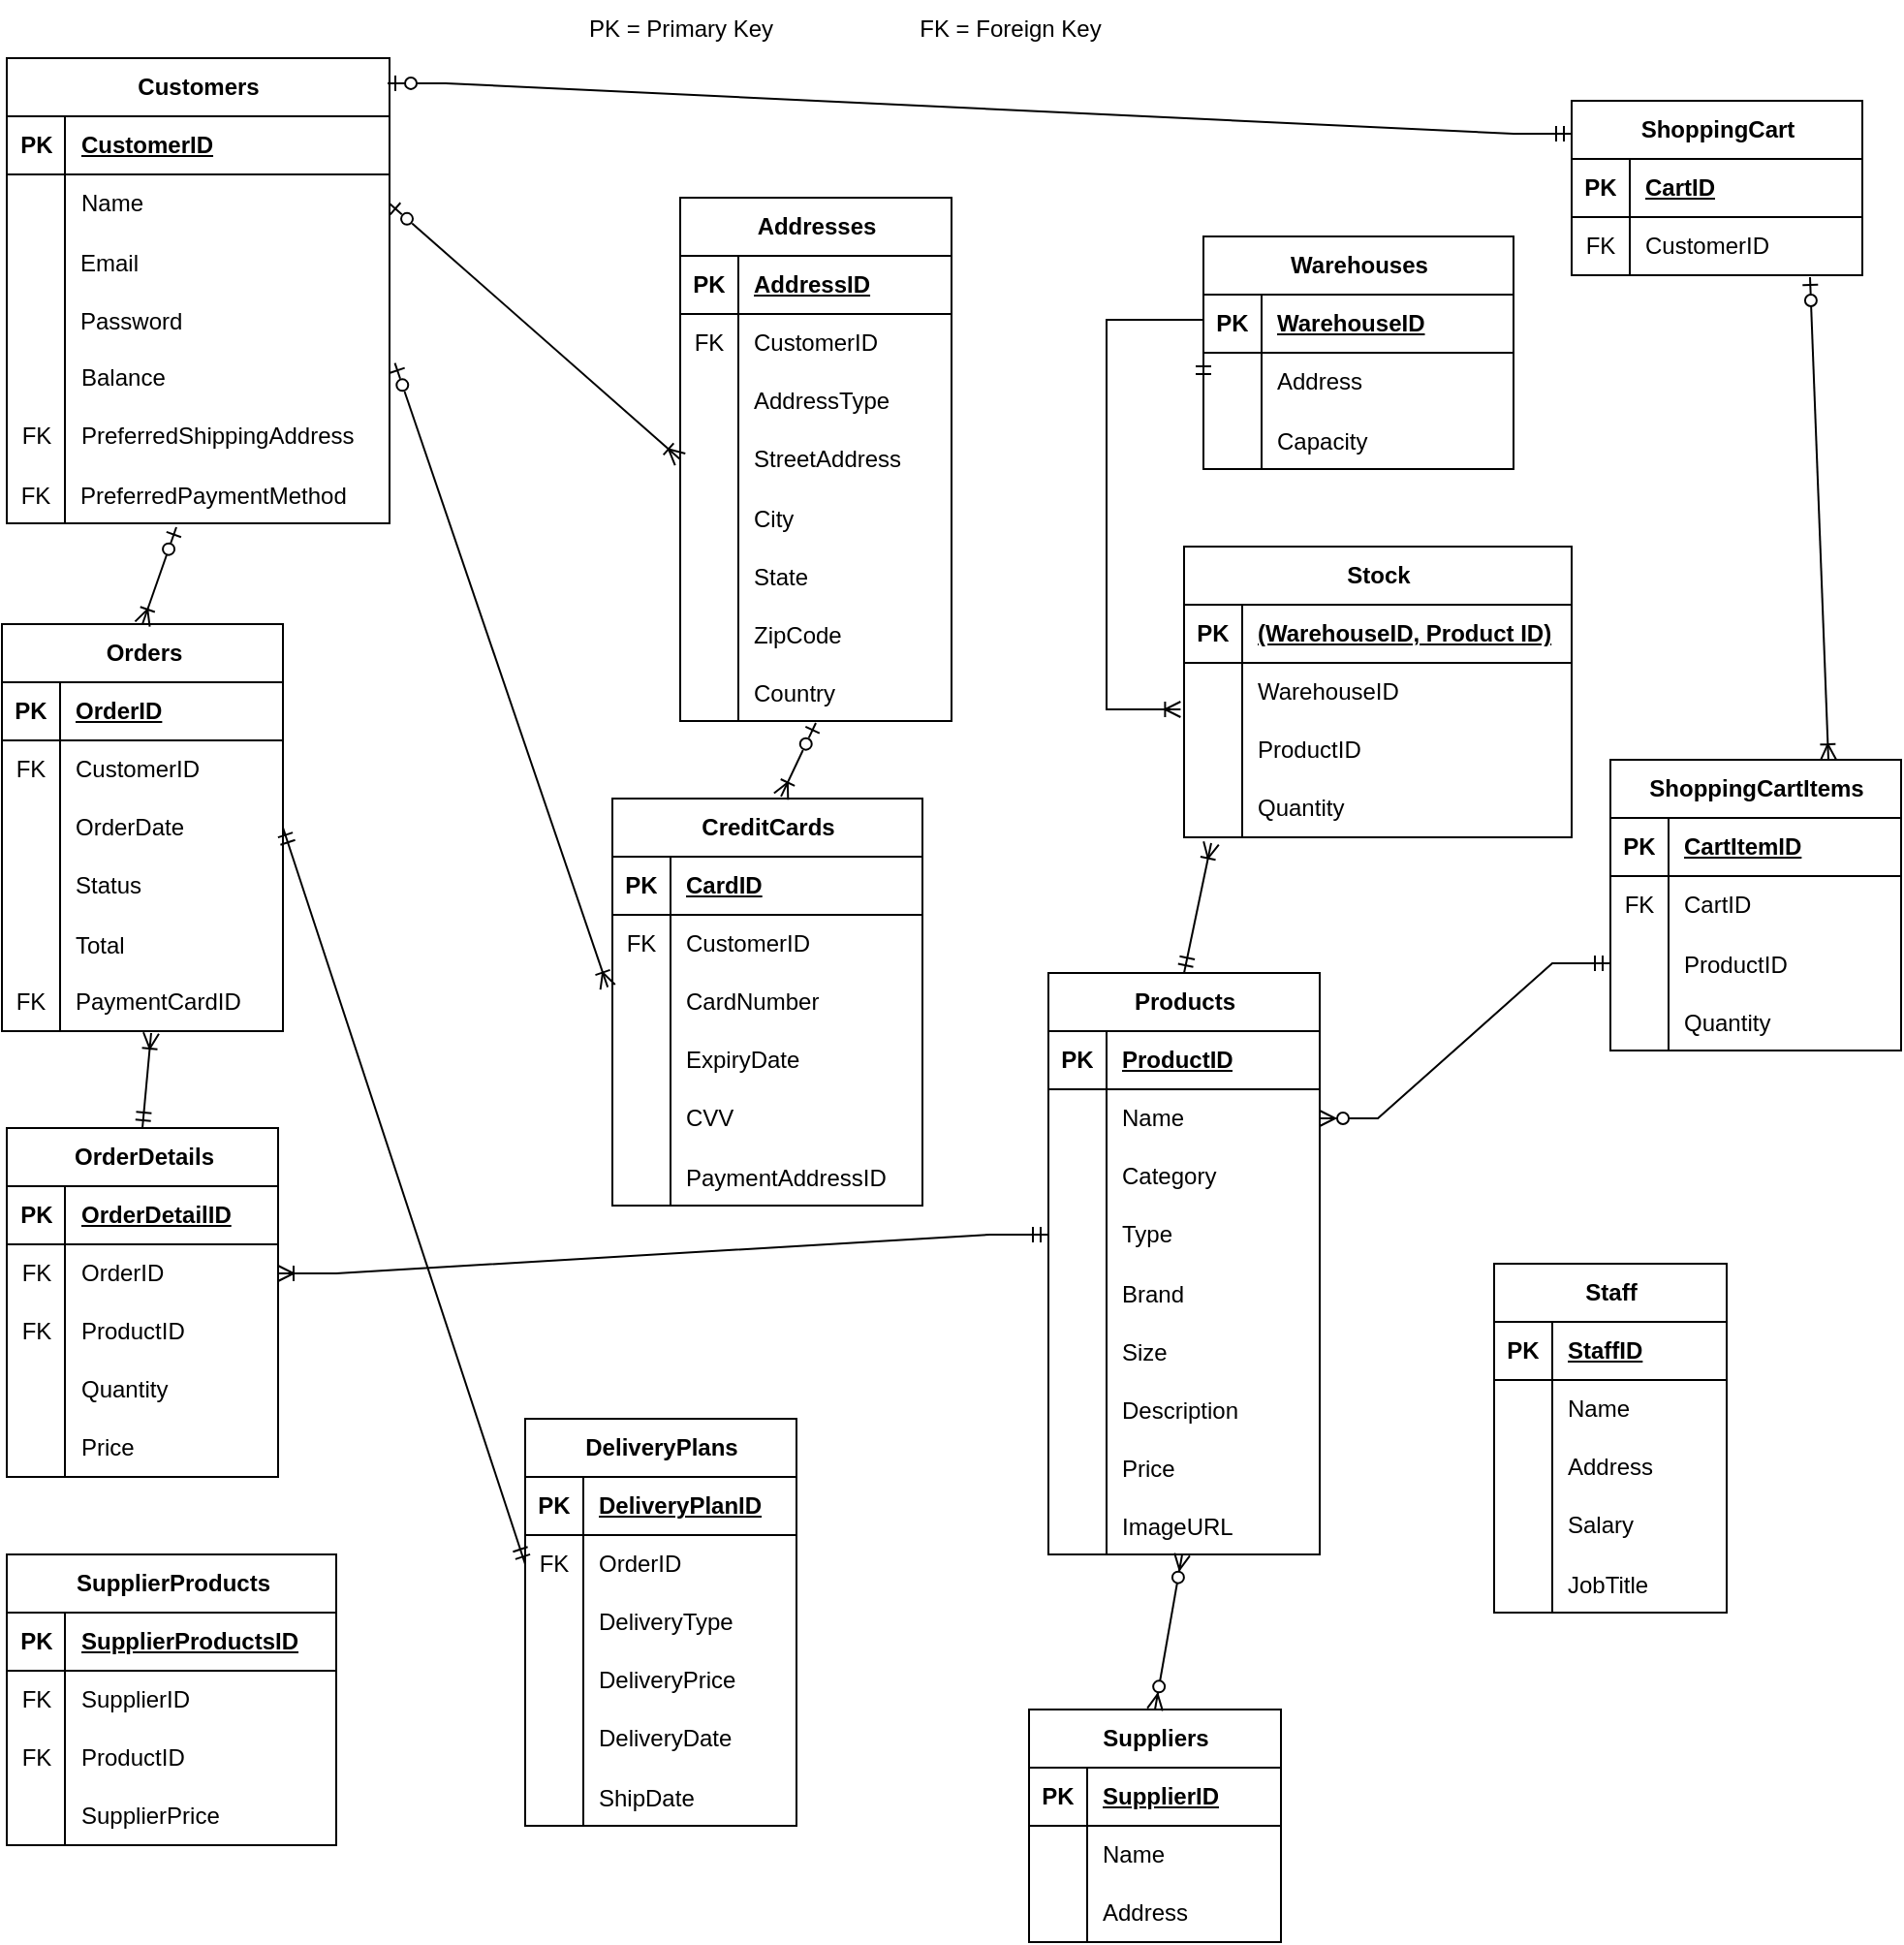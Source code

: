<mxfile version="24.4.13" type="device">
  <diagram name="Page-1" id="5ecmLiX2tq7FxiZYnWS0">
    <mxGraphModel dx="1434" dy="772" grid="1" gridSize="10" guides="1" tooltips="1" connect="1" arrows="1" fold="1" page="1" pageScale="1" pageWidth="850" pageHeight="1100" math="0" shadow="0">
      <root>
        <mxCell id="0" />
        <mxCell id="1" parent="0" />
        <mxCell id="6y8W5MfM1OavOS-kL6H--1" value="Customers" style="shape=table;startSize=30;container=1;collapsible=1;childLayout=tableLayout;fixedRows=1;rowLines=0;fontStyle=1;align=center;resizeLast=1;html=1;" parent="1" vertex="1">
          <mxGeometry x="112.5" y="38" width="197.5" height="240" as="geometry" />
        </mxCell>
        <mxCell id="6y8W5MfM1OavOS-kL6H--2" value="" style="shape=tableRow;horizontal=0;startSize=0;swimlaneHead=0;swimlaneBody=0;fillColor=none;collapsible=0;dropTarget=0;points=[[0,0.5],[1,0.5]];portConstraint=eastwest;top=0;left=0;right=0;bottom=1;" parent="6y8W5MfM1OavOS-kL6H--1" vertex="1">
          <mxGeometry y="30" width="197.5" height="30" as="geometry" />
        </mxCell>
        <mxCell id="6y8W5MfM1OavOS-kL6H--3" value="PK" style="shape=partialRectangle;connectable=0;fillColor=none;top=0;left=0;bottom=0;right=0;fontStyle=1;overflow=hidden;whiteSpace=wrap;html=1;" parent="6y8W5MfM1OavOS-kL6H--2" vertex="1">
          <mxGeometry width="30" height="30" as="geometry">
            <mxRectangle width="30" height="30" as="alternateBounds" />
          </mxGeometry>
        </mxCell>
        <mxCell id="6y8W5MfM1OavOS-kL6H--4" value="CustomerID&lt;span style=&quot;white-space: pre;&quot;&gt;&#x9;&lt;/span&gt;&lt;span style=&quot;white-space: pre;&quot;&gt;&#x9;&lt;/span&gt;" style="shape=partialRectangle;connectable=0;fillColor=none;top=0;left=0;bottom=0;right=0;align=left;spacingLeft=6;fontStyle=5;overflow=hidden;whiteSpace=wrap;html=1;" parent="6y8W5MfM1OavOS-kL6H--2" vertex="1">
          <mxGeometry x="30" width="167.5" height="30" as="geometry">
            <mxRectangle width="167.5" height="30" as="alternateBounds" />
          </mxGeometry>
        </mxCell>
        <mxCell id="6y8W5MfM1OavOS-kL6H--5" value="" style="shape=tableRow;horizontal=0;startSize=0;swimlaneHead=0;swimlaneBody=0;fillColor=none;collapsible=0;dropTarget=0;points=[[0,0.5],[1,0.5]];portConstraint=eastwest;top=0;left=0;right=0;bottom=0;" parent="6y8W5MfM1OavOS-kL6H--1" vertex="1">
          <mxGeometry y="60" width="197.5" height="30" as="geometry" />
        </mxCell>
        <mxCell id="6y8W5MfM1OavOS-kL6H--6" value="" style="shape=partialRectangle;connectable=0;fillColor=none;top=0;left=0;bottom=0;right=0;editable=1;overflow=hidden;whiteSpace=wrap;html=1;" parent="6y8W5MfM1OavOS-kL6H--5" vertex="1">
          <mxGeometry width="30" height="30" as="geometry">
            <mxRectangle width="30" height="30" as="alternateBounds" />
          </mxGeometry>
        </mxCell>
        <mxCell id="6y8W5MfM1OavOS-kL6H--7" value="Name&lt;span style=&quot;white-space: pre;&quot;&gt;&#x9;&lt;/span&gt;&lt;span style=&quot;white-space: pre;&quot;&gt;&#x9;&lt;/span&gt;&lt;span style=&quot;white-space: pre;&quot;&gt;&#x9;&lt;/span&gt;" style="shape=partialRectangle;connectable=0;fillColor=none;top=0;left=0;bottom=0;right=0;align=left;spacingLeft=6;overflow=hidden;whiteSpace=wrap;html=1;" parent="6y8W5MfM1OavOS-kL6H--5" vertex="1">
          <mxGeometry x="30" width="167.5" height="30" as="geometry">
            <mxRectangle width="167.5" height="30" as="alternateBounds" />
          </mxGeometry>
        </mxCell>
        <mxCell id="p63o8kkM8SDKZSGzTo6C-13" value="" style="shape=tableRow;horizontal=0;startSize=0;swimlaneHead=0;swimlaneBody=0;fillColor=none;collapsible=0;dropTarget=0;points=[[0,0.5],[1,0.5]];portConstraint=eastwest;top=0;left=0;right=0;bottom=0;" parent="6y8W5MfM1OavOS-kL6H--1" vertex="1">
          <mxGeometry y="90" width="197.5" height="30" as="geometry" />
        </mxCell>
        <mxCell id="p63o8kkM8SDKZSGzTo6C-14" value="" style="shape=partialRectangle;connectable=0;fillColor=none;top=0;left=0;bottom=0;right=0;editable=1;overflow=hidden;" parent="p63o8kkM8SDKZSGzTo6C-13" vertex="1">
          <mxGeometry width="30" height="30" as="geometry">
            <mxRectangle width="30" height="30" as="alternateBounds" />
          </mxGeometry>
        </mxCell>
        <mxCell id="p63o8kkM8SDKZSGzTo6C-15" value="Email" style="shape=partialRectangle;connectable=0;fillColor=none;top=0;left=0;bottom=0;right=0;align=left;spacingLeft=6;overflow=hidden;" parent="p63o8kkM8SDKZSGzTo6C-13" vertex="1">
          <mxGeometry x="30" width="167.5" height="30" as="geometry">
            <mxRectangle width="167.5" height="30" as="alternateBounds" />
          </mxGeometry>
        </mxCell>
        <mxCell id="p63o8kkM8SDKZSGzTo6C-10" value="" style="shape=tableRow;horizontal=0;startSize=0;swimlaneHead=0;swimlaneBody=0;fillColor=none;collapsible=0;dropTarget=0;points=[[0,0.5],[1,0.5]];portConstraint=eastwest;top=0;left=0;right=0;bottom=0;" parent="6y8W5MfM1OavOS-kL6H--1" vertex="1">
          <mxGeometry y="120" width="197.5" height="30" as="geometry" />
        </mxCell>
        <mxCell id="p63o8kkM8SDKZSGzTo6C-11" value="" style="shape=partialRectangle;connectable=0;fillColor=none;top=0;left=0;bottom=0;right=0;editable=1;overflow=hidden;" parent="p63o8kkM8SDKZSGzTo6C-10" vertex="1">
          <mxGeometry width="30" height="30" as="geometry">
            <mxRectangle width="30" height="30" as="alternateBounds" />
          </mxGeometry>
        </mxCell>
        <mxCell id="p63o8kkM8SDKZSGzTo6C-12" value="Password" style="shape=partialRectangle;connectable=0;fillColor=none;top=0;left=0;bottom=0;right=0;align=left;spacingLeft=6;overflow=hidden;" parent="p63o8kkM8SDKZSGzTo6C-10" vertex="1">
          <mxGeometry x="30" width="167.5" height="30" as="geometry">
            <mxRectangle width="167.5" height="30" as="alternateBounds" />
          </mxGeometry>
        </mxCell>
        <mxCell id="p63o8kkM8SDKZSGzTo6C-4" value="" style="shape=tableRow;horizontal=0;startSize=0;swimlaneHead=0;swimlaneBody=0;fillColor=none;collapsible=0;dropTarget=0;points=[[0,0.5],[1,0.5]];portConstraint=eastwest;top=0;left=0;right=0;bottom=0;" parent="6y8W5MfM1OavOS-kL6H--1" vertex="1">
          <mxGeometry y="150" width="197.5" height="30" as="geometry" />
        </mxCell>
        <mxCell id="p63o8kkM8SDKZSGzTo6C-5" value="&lt;div&gt;&lt;br&gt;&lt;/div&gt;&lt;div&gt;&lt;br&gt;&lt;/div&gt;" style="shape=partialRectangle;connectable=0;fillColor=none;top=0;left=0;bottom=0;right=0;fontStyle=0;overflow=hidden;whiteSpace=wrap;html=1;" parent="p63o8kkM8SDKZSGzTo6C-4" vertex="1">
          <mxGeometry width="30" height="30" as="geometry">
            <mxRectangle width="30" height="30" as="alternateBounds" />
          </mxGeometry>
        </mxCell>
        <mxCell id="p63o8kkM8SDKZSGzTo6C-6" value="Balance" style="shape=partialRectangle;connectable=0;fillColor=none;top=0;left=0;bottom=0;right=0;align=left;spacingLeft=6;fontStyle=0;overflow=hidden;whiteSpace=wrap;html=1;" parent="p63o8kkM8SDKZSGzTo6C-4" vertex="1">
          <mxGeometry x="30" width="167.5" height="30" as="geometry">
            <mxRectangle width="167.5" height="30" as="alternateBounds" />
          </mxGeometry>
        </mxCell>
        <mxCell id="p63o8kkM8SDKZSGzTo6C-7" value="" style="shape=tableRow;horizontal=0;startSize=0;swimlaneHead=0;swimlaneBody=0;fillColor=none;collapsible=0;dropTarget=0;points=[[0,0.5],[1,0.5]];portConstraint=eastwest;top=0;left=0;right=0;bottom=0;" parent="6y8W5MfM1OavOS-kL6H--1" vertex="1">
          <mxGeometry y="180" width="197.5" height="30" as="geometry" />
        </mxCell>
        <mxCell id="p63o8kkM8SDKZSGzTo6C-8" value="FK" style="shape=partialRectangle;connectable=0;fillColor=none;top=0;left=0;bottom=0;right=0;fontStyle=0;overflow=hidden;whiteSpace=wrap;html=1;" parent="p63o8kkM8SDKZSGzTo6C-7" vertex="1">
          <mxGeometry width="30" height="30" as="geometry">
            <mxRectangle width="30" height="30" as="alternateBounds" />
          </mxGeometry>
        </mxCell>
        <mxCell id="p63o8kkM8SDKZSGzTo6C-9" value="PreferredShippingAddress" style="shape=partialRectangle;connectable=0;fillColor=none;top=0;left=0;bottom=0;right=0;align=left;spacingLeft=6;fontStyle=0;overflow=hidden;whiteSpace=wrap;html=1;" parent="p63o8kkM8SDKZSGzTo6C-7" vertex="1">
          <mxGeometry x="30" width="167.5" height="30" as="geometry">
            <mxRectangle width="167.5" height="30" as="alternateBounds" />
          </mxGeometry>
        </mxCell>
        <mxCell id="MrLQW0SS-HTj0CF6O2E8-37" value="" style="shape=tableRow;horizontal=0;startSize=0;swimlaneHead=0;swimlaneBody=0;fillColor=none;collapsible=0;dropTarget=0;points=[[0,0.5],[1,0.5]];portConstraint=eastwest;top=0;left=0;right=0;bottom=0;" vertex="1" parent="6y8W5MfM1OavOS-kL6H--1">
          <mxGeometry y="210" width="197.5" height="30" as="geometry" />
        </mxCell>
        <mxCell id="MrLQW0SS-HTj0CF6O2E8-38" value="FK" style="shape=partialRectangle;connectable=0;fillColor=none;top=0;left=0;bottom=0;right=0;editable=1;overflow=hidden;" vertex="1" parent="MrLQW0SS-HTj0CF6O2E8-37">
          <mxGeometry width="30" height="30" as="geometry">
            <mxRectangle width="30" height="30" as="alternateBounds" />
          </mxGeometry>
        </mxCell>
        <mxCell id="MrLQW0SS-HTj0CF6O2E8-39" value="PreferredPaymentMethod" style="shape=partialRectangle;connectable=0;fillColor=none;top=0;left=0;bottom=0;right=0;align=left;spacingLeft=6;overflow=hidden;" vertex="1" parent="MrLQW0SS-HTj0CF6O2E8-37">
          <mxGeometry x="30" width="167.5" height="30" as="geometry">
            <mxRectangle width="167.5" height="30" as="alternateBounds" />
          </mxGeometry>
        </mxCell>
        <mxCell id="6y8W5MfM1OavOS-kL6H--27" value="Addresses" style="shape=table;startSize=30;container=1;collapsible=1;childLayout=tableLayout;fixedRows=1;rowLines=0;fontStyle=1;align=center;resizeLast=1;html=1;" parent="1" vertex="1">
          <mxGeometry x="460" y="110" width="140" height="270" as="geometry" />
        </mxCell>
        <mxCell id="6y8W5MfM1OavOS-kL6H--28" value="" style="shape=tableRow;horizontal=0;startSize=0;swimlaneHead=0;swimlaneBody=0;fillColor=none;collapsible=0;dropTarget=0;points=[[0,0.5],[1,0.5]];portConstraint=eastwest;top=0;left=0;right=0;bottom=1;" parent="6y8W5MfM1OavOS-kL6H--27" vertex="1">
          <mxGeometry y="30" width="140" height="30" as="geometry" />
        </mxCell>
        <mxCell id="6y8W5MfM1OavOS-kL6H--29" value="PK" style="shape=partialRectangle;connectable=0;fillColor=none;top=0;left=0;bottom=0;right=0;fontStyle=1;overflow=hidden;whiteSpace=wrap;html=1;" parent="6y8W5MfM1OavOS-kL6H--28" vertex="1">
          <mxGeometry width="30" height="30" as="geometry">
            <mxRectangle width="30" height="30" as="alternateBounds" />
          </mxGeometry>
        </mxCell>
        <mxCell id="6y8W5MfM1OavOS-kL6H--30" value="AddressID&lt;span style=&quot;white-space: pre;&quot;&gt;&#x9;&lt;/span&gt;" style="shape=partialRectangle;connectable=0;fillColor=none;top=0;left=0;bottom=0;right=0;align=left;spacingLeft=6;fontStyle=5;overflow=hidden;whiteSpace=wrap;html=1;" parent="6y8W5MfM1OavOS-kL6H--28" vertex="1">
          <mxGeometry x="30" width="110" height="30" as="geometry">
            <mxRectangle width="110" height="30" as="alternateBounds" />
          </mxGeometry>
        </mxCell>
        <mxCell id="6y8W5MfM1OavOS-kL6H--41" value="" style="shape=tableRow;horizontal=0;startSize=0;swimlaneHead=0;swimlaneBody=0;fillColor=none;collapsible=0;dropTarget=0;points=[[0,0.5],[1,0.5]];portConstraint=eastwest;top=0;left=0;right=0;bottom=0;" parent="6y8W5MfM1OavOS-kL6H--27" vertex="1">
          <mxGeometry y="60" width="140" height="30" as="geometry" />
        </mxCell>
        <mxCell id="6y8W5MfM1OavOS-kL6H--42" value="FK" style="shape=partialRectangle;connectable=0;fillColor=none;top=0;left=0;bottom=0;right=0;fontStyle=0;overflow=hidden;whiteSpace=wrap;html=1;" parent="6y8W5MfM1OavOS-kL6H--41" vertex="1">
          <mxGeometry width="30" height="30" as="geometry">
            <mxRectangle width="30" height="30" as="alternateBounds" />
          </mxGeometry>
        </mxCell>
        <mxCell id="6y8W5MfM1OavOS-kL6H--43" value="CustomerID&lt;span style=&quot;white-space: pre;&quot;&gt;&#x9;&lt;/span&gt;" style="shape=partialRectangle;connectable=0;fillColor=none;top=0;left=0;bottom=0;right=0;align=left;spacingLeft=6;fontStyle=0;overflow=hidden;whiteSpace=wrap;html=1;" parent="6y8W5MfM1OavOS-kL6H--41" vertex="1">
          <mxGeometry x="30" width="110" height="30" as="geometry">
            <mxRectangle width="110" height="30" as="alternateBounds" />
          </mxGeometry>
        </mxCell>
        <mxCell id="6y8W5MfM1OavOS-kL6H--34" value="" style="shape=tableRow;horizontal=0;startSize=0;swimlaneHead=0;swimlaneBody=0;fillColor=none;collapsible=0;dropTarget=0;points=[[0,0.5],[1,0.5]];portConstraint=eastwest;top=0;left=0;right=0;bottom=0;" parent="6y8W5MfM1OavOS-kL6H--27" vertex="1">
          <mxGeometry y="90" width="140" height="30" as="geometry" />
        </mxCell>
        <mxCell id="6y8W5MfM1OavOS-kL6H--35" value="" style="shape=partialRectangle;connectable=0;fillColor=none;top=0;left=0;bottom=0;right=0;editable=1;overflow=hidden;whiteSpace=wrap;html=1;" parent="6y8W5MfM1OavOS-kL6H--34" vertex="1">
          <mxGeometry width="30" height="30" as="geometry">
            <mxRectangle width="30" height="30" as="alternateBounds" />
          </mxGeometry>
        </mxCell>
        <mxCell id="6y8W5MfM1OavOS-kL6H--36" value="AddressType&lt;span style=&quot;white-space: pre;&quot;&gt;&#x9;&lt;/span&gt;" style="shape=partialRectangle;connectable=0;fillColor=none;top=0;left=0;bottom=0;right=0;align=left;spacingLeft=6;overflow=hidden;whiteSpace=wrap;html=1;" parent="6y8W5MfM1OavOS-kL6H--34" vertex="1">
          <mxGeometry x="30" width="110" height="30" as="geometry">
            <mxRectangle width="110" height="30" as="alternateBounds" />
          </mxGeometry>
        </mxCell>
        <mxCell id="6y8W5MfM1OavOS-kL6H--37" value="" style="shape=tableRow;horizontal=0;startSize=0;swimlaneHead=0;swimlaneBody=0;fillColor=none;collapsible=0;dropTarget=0;points=[[0,0.5],[1,0.5]];portConstraint=eastwest;top=0;left=0;right=0;bottom=0;" parent="6y8W5MfM1OavOS-kL6H--27" vertex="1">
          <mxGeometry y="120" width="140" height="30" as="geometry" />
        </mxCell>
        <mxCell id="6y8W5MfM1OavOS-kL6H--38" value="" style="shape=partialRectangle;connectable=0;fillColor=none;top=0;left=0;bottom=0;right=0;editable=1;overflow=hidden;whiteSpace=wrap;html=1;" parent="6y8W5MfM1OavOS-kL6H--37" vertex="1">
          <mxGeometry width="30" height="30" as="geometry">
            <mxRectangle width="30" height="30" as="alternateBounds" />
          </mxGeometry>
        </mxCell>
        <mxCell id="6y8W5MfM1OavOS-kL6H--39" value="StreetAddress" style="shape=partialRectangle;connectable=0;fillColor=none;top=0;left=0;bottom=0;right=0;align=left;spacingLeft=6;overflow=hidden;whiteSpace=wrap;html=1;" parent="6y8W5MfM1OavOS-kL6H--37" vertex="1">
          <mxGeometry x="30" width="110" height="30" as="geometry">
            <mxRectangle width="110" height="30" as="alternateBounds" />
          </mxGeometry>
        </mxCell>
        <mxCell id="6y8W5MfM1OavOS-kL6H--44" value="" style="shape=tableRow;horizontal=0;startSize=0;swimlaneHead=0;swimlaneBody=0;fillColor=none;collapsible=0;dropTarget=0;points=[[0,0.5],[1,0.5]];portConstraint=eastwest;top=0;left=0;right=0;bottom=0;" parent="6y8W5MfM1OavOS-kL6H--27" vertex="1">
          <mxGeometry y="150" width="140" height="30" as="geometry" />
        </mxCell>
        <mxCell id="6y8W5MfM1OavOS-kL6H--45" value="" style="shape=partialRectangle;connectable=0;fillColor=none;top=0;left=0;bottom=0;right=0;editable=1;overflow=hidden;" parent="6y8W5MfM1OavOS-kL6H--44" vertex="1">
          <mxGeometry width="30" height="30" as="geometry">
            <mxRectangle width="30" height="30" as="alternateBounds" />
          </mxGeometry>
        </mxCell>
        <mxCell id="6y8W5MfM1OavOS-kL6H--46" value="City                  " style="shape=partialRectangle;connectable=0;fillColor=none;top=0;left=0;bottom=0;right=0;align=left;spacingLeft=6;overflow=hidden;" parent="6y8W5MfM1OavOS-kL6H--44" vertex="1">
          <mxGeometry x="30" width="110" height="30" as="geometry">
            <mxRectangle width="110" height="30" as="alternateBounds" />
          </mxGeometry>
        </mxCell>
        <mxCell id="6y8W5MfM1OavOS-kL6H--47" value="" style="shape=tableRow;horizontal=0;startSize=0;swimlaneHead=0;swimlaneBody=0;fillColor=none;collapsible=0;dropTarget=0;points=[[0,0.5],[1,0.5]];portConstraint=eastwest;top=0;left=0;right=0;bottom=0;" parent="6y8W5MfM1OavOS-kL6H--27" vertex="1">
          <mxGeometry y="180" width="140" height="30" as="geometry" />
        </mxCell>
        <mxCell id="6y8W5MfM1OavOS-kL6H--48" value="" style="shape=partialRectangle;connectable=0;fillColor=none;top=0;left=0;bottom=0;right=0;editable=1;overflow=hidden;" parent="6y8W5MfM1OavOS-kL6H--47" vertex="1">
          <mxGeometry width="30" height="30" as="geometry">
            <mxRectangle width="30" height="30" as="alternateBounds" />
          </mxGeometry>
        </mxCell>
        <mxCell id="6y8W5MfM1OavOS-kL6H--49" value="State               " style="shape=partialRectangle;connectable=0;fillColor=none;top=0;left=0;bottom=0;right=0;align=left;spacingLeft=6;overflow=hidden;" parent="6y8W5MfM1OavOS-kL6H--47" vertex="1">
          <mxGeometry x="30" width="110" height="30" as="geometry">
            <mxRectangle width="110" height="30" as="alternateBounds" />
          </mxGeometry>
        </mxCell>
        <mxCell id="6y8W5MfM1OavOS-kL6H--50" value="" style="shape=tableRow;horizontal=0;startSize=0;swimlaneHead=0;swimlaneBody=0;fillColor=none;collapsible=0;dropTarget=0;points=[[0,0.5],[1,0.5]];portConstraint=eastwest;top=0;left=0;right=0;bottom=0;" parent="6y8W5MfM1OavOS-kL6H--27" vertex="1">
          <mxGeometry y="210" width="140" height="30" as="geometry" />
        </mxCell>
        <mxCell id="6y8W5MfM1OavOS-kL6H--51" value="" style="shape=partialRectangle;connectable=0;fillColor=none;top=0;left=0;bottom=0;right=0;editable=1;overflow=hidden;" parent="6y8W5MfM1OavOS-kL6H--50" vertex="1">
          <mxGeometry width="30" height="30" as="geometry">
            <mxRectangle width="30" height="30" as="alternateBounds" />
          </mxGeometry>
        </mxCell>
        <mxCell id="6y8W5MfM1OavOS-kL6H--52" value="ZipCode          " style="shape=partialRectangle;connectable=0;fillColor=none;top=0;left=0;bottom=0;right=0;align=left;spacingLeft=6;overflow=hidden;" parent="6y8W5MfM1OavOS-kL6H--50" vertex="1">
          <mxGeometry x="30" width="110" height="30" as="geometry">
            <mxRectangle width="110" height="30" as="alternateBounds" />
          </mxGeometry>
        </mxCell>
        <mxCell id="6y8W5MfM1OavOS-kL6H--53" value="" style="shape=tableRow;horizontal=0;startSize=0;swimlaneHead=0;swimlaneBody=0;fillColor=none;collapsible=0;dropTarget=0;points=[[0,0.5],[1,0.5]];portConstraint=eastwest;top=0;left=0;right=0;bottom=0;" parent="6y8W5MfM1OavOS-kL6H--27" vertex="1">
          <mxGeometry y="240" width="140" height="30" as="geometry" />
        </mxCell>
        <mxCell id="6y8W5MfM1OavOS-kL6H--54" value="" style="shape=partialRectangle;connectable=0;fillColor=none;top=0;left=0;bottom=0;right=0;editable=1;overflow=hidden;" parent="6y8W5MfM1OavOS-kL6H--53" vertex="1">
          <mxGeometry width="30" height="30" as="geometry">
            <mxRectangle width="30" height="30" as="alternateBounds" />
          </mxGeometry>
        </mxCell>
        <mxCell id="6y8W5MfM1OavOS-kL6H--55" value="Country           " style="shape=partialRectangle;connectable=0;fillColor=none;top=0;left=0;bottom=0;right=0;align=left;spacingLeft=6;overflow=hidden;" parent="6y8W5MfM1OavOS-kL6H--53" vertex="1">
          <mxGeometry x="30" width="110" height="30" as="geometry">
            <mxRectangle width="110" height="30" as="alternateBounds" />
          </mxGeometry>
        </mxCell>
        <mxCell id="6y8W5MfM1OavOS-kL6H--59" value="CreditCards" style="shape=table;startSize=30;container=1;collapsible=1;childLayout=tableLayout;fixedRows=1;rowLines=0;fontStyle=1;align=center;resizeLast=1;html=1;" parent="1" vertex="1">
          <mxGeometry x="425" y="420" width="160" height="210" as="geometry" />
        </mxCell>
        <mxCell id="6y8W5MfM1OavOS-kL6H--60" value="" style="shape=tableRow;horizontal=0;startSize=0;swimlaneHead=0;swimlaneBody=0;fillColor=none;collapsible=0;dropTarget=0;points=[[0,0.5],[1,0.5]];portConstraint=eastwest;top=0;left=0;right=0;bottom=1;" parent="6y8W5MfM1OavOS-kL6H--59" vertex="1">
          <mxGeometry y="30" width="160" height="30" as="geometry" />
        </mxCell>
        <mxCell id="6y8W5MfM1OavOS-kL6H--61" value="PK" style="shape=partialRectangle;connectable=0;fillColor=none;top=0;left=0;bottom=0;right=0;fontStyle=1;overflow=hidden;whiteSpace=wrap;html=1;" parent="6y8W5MfM1OavOS-kL6H--60" vertex="1">
          <mxGeometry width="30" height="30" as="geometry">
            <mxRectangle width="30" height="30" as="alternateBounds" />
          </mxGeometry>
        </mxCell>
        <mxCell id="6y8W5MfM1OavOS-kL6H--62" value="CardID&lt;span style=&quot;white-space: pre;&quot;&gt;&#x9;&lt;/span&gt;&lt;span style=&quot;white-space: pre;&quot;&gt;&#x9;&lt;span style=&quot;white-space: pre;&quot;&gt;&#x9;&lt;/span&gt;&lt;span style=&quot;white-space: pre;&quot;&gt;&#x9;&lt;/span&gt;&lt;/span&gt;" style="shape=partialRectangle;connectable=0;fillColor=none;top=0;left=0;bottom=0;right=0;align=left;spacingLeft=6;fontStyle=5;overflow=hidden;whiteSpace=wrap;html=1;" parent="6y8W5MfM1OavOS-kL6H--60" vertex="1">
          <mxGeometry x="30" width="130" height="30" as="geometry">
            <mxRectangle width="130" height="30" as="alternateBounds" />
          </mxGeometry>
        </mxCell>
        <mxCell id="6y8W5MfM1OavOS-kL6H--80" value="" style="shape=tableRow;horizontal=0;startSize=0;swimlaneHead=0;swimlaneBody=0;fillColor=none;collapsible=0;dropTarget=0;points=[[0,0.5],[1,0.5]];portConstraint=eastwest;top=0;left=0;right=0;bottom=0;" parent="6y8W5MfM1OavOS-kL6H--59" vertex="1">
          <mxGeometry y="60" width="160" height="30" as="geometry" />
        </mxCell>
        <mxCell id="6y8W5MfM1OavOS-kL6H--81" value="FK" style="shape=partialRectangle;connectable=0;fillColor=none;top=0;left=0;bottom=0;right=0;fontStyle=0;overflow=hidden;whiteSpace=wrap;html=1;" parent="6y8W5MfM1OavOS-kL6H--80" vertex="1">
          <mxGeometry width="30" height="30" as="geometry">
            <mxRectangle width="30" height="30" as="alternateBounds" />
          </mxGeometry>
        </mxCell>
        <mxCell id="6y8W5MfM1OavOS-kL6H--82" value="CustomerID&lt;span style=&quot;white-space: pre;&quot;&gt;&#x9;&lt;span style=&quot;white-space: pre;&quot;&gt;&#x9;&lt;/span&gt;&lt;span style=&quot;white-space: pre;&quot;&gt;&#x9;&lt;/span&gt;&lt;/span&gt;" style="shape=partialRectangle;connectable=0;fillColor=none;top=0;left=0;bottom=0;right=0;align=left;spacingLeft=6;fontStyle=0;overflow=hidden;whiteSpace=wrap;html=1;" parent="6y8W5MfM1OavOS-kL6H--80" vertex="1">
          <mxGeometry x="30" width="130" height="30" as="geometry">
            <mxRectangle width="130" height="30" as="alternateBounds" />
          </mxGeometry>
        </mxCell>
        <mxCell id="6y8W5MfM1OavOS-kL6H--63" value="" style="shape=tableRow;horizontal=0;startSize=0;swimlaneHead=0;swimlaneBody=0;fillColor=none;collapsible=0;dropTarget=0;points=[[0,0.5],[1,0.5]];portConstraint=eastwest;top=0;left=0;right=0;bottom=0;" parent="6y8W5MfM1OavOS-kL6H--59" vertex="1">
          <mxGeometry y="90" width="160" height="30" as="geometry" />
        </mxCell>
        <mxCell id="6y8W5MfM1OavOS-kL6H--64" value="" style="shape=partialRectangle;connectable=0;fillColor=none;top=0;left=0;bottom=0;right=0;editable=1;overflow=hidden;whiteSpace=wrap;html=1;" parent="6y8W5MfM1OavOS-kL6H--63" vertex="1">
          <mxGeometry width="30" height="30" as="geometry">
            <mxRectangle width="30" height="30" as="alternateBounds" />
          </mxGeometry>
        </mxCell>
        <mxCell id="6y8W5MfM1OavOS-kL6H--65" value="CardNumber&lt;span style=&quot;white-space: pre;&quot;&gt;&#x9;&lt;span style=&quot;white-space: pre;&quot;&gt;&#x9;&lt;span style=&quot;white-space: pre;&quot;&gt;&#x9;&lt;/span&gt;&lt;/span&gt;&lt;/span&gt;" style="shape=partialRectangle;connectable=0;fillColor=none;top=0;left=0;bottom=0;right=0;align=left;spacingLeft=6;overflow=hidden;whiteSpace=wrap;html=1;" parent="6y8W5MfM1OavOS-kL6H--63" vertex="1">
          <mxGeometry x="30" width="130" height="30" as="geometry">
            <mxRectangle width="130" height="30" as="alternateBounds" />
          </mxGeometry>
        </mxCell>
        <mxCell id="6y8W5MfM1OavOS-kL6H--66" value="" style="shape=tableRow;horizontal=0;startSize=0;swimlaneHead=0;swimlaneBody=0;fillColor=none;collapsible=0;dropTarget=0;points=[[0,0.5],[1,0.5]];portConstraint=eastwest;top=0;left=0;right=0;bottom=0;" parent="6y8W5MfM1OavOS-kL6H--59" vertex="1">
          <mxGeometry y="120" width="160" height="30" as="geometry" />
        </mxCell>
        <mxCell id="6y8W5MfM1OavOS-kL6H--67" value="" style="shape=partialRectangle;connectable=0;fillColor=none;top=0;left=0;bottom=0;right=0;editable=1;overflow=hidden;whiteSpace=wrap;html=1;" parent="6y8W5MfM1OavOS-kL6H--66" vertex="1">
          <mxGeometry width="30" height="30" as="geometry">
            <mxRectangle width="30" height="30" as="alternateBounds" />
          </mxGeometry>
        </mxCell>
        <mxCell id="6y8W5MfM1OavOS-kL6H--68" value="ExpiryDate&lt;span style=&quot;white-space: pre;&quot;&gt;&#x9;&lt;span style=&quot;white-space: pre;&quot;&gt;&#x9;&lt;/span&gt;&lt;span style=&quot;white-space: pre;&quot;&gt;&#x9;&lt;/span&gt;&lt;/span&gt;" style="shape=partialRectangle;connectable=0;fillColor=none;top=0;left=0;bottom=0;right=0;align=left;spacingLeft=6;overflow=hidden;whiteSpace=wrap;html=1;" parent="6y8W5MfM1OavOS-kL6H--66" vertex="1">
          <mxGeometry x="30" width="130" height="30" as="geometry">
            <mxRectangle width="130" height="30" as="alternateBounds" />
          </mxGeometry>
        </mxCell>
        <mxCell id="6y8W5MfM1OavOS-kL6H--69" value="" style="shape=tableRow;horizontal=0;startSize=0;swimlaneHead=0;swimlaneBody=0;fillColor=none;collapsible=0;dropTarget=0;points=[[0,0.5],[1,0.5]];portConstraint=eastwest;top=0;left=0;right=0;bottom=0;" parent="6y8W5MfM1OavOS-kL6H--59" vertex="1">
          <mxGeometry y="150" width="160" height="30" as="geometry" />
        </mxCell>
        <mxCell id="6y8W5MfM1OavOS-kL6H--70" value="" style="shape=partialRectangle;connectable=0;fillColor=none;top=0;left=0;bottom=0;right=0;editable=1;overflow=hidden;whiteSpace=wrap;html=1;" parent="6y8W5MfM1OavOS-kL6H--69" vertex="1">
          <mxGeometry width="30" height="30" as="geometry">
            <mxRectangle width="30" height="30" as="alternateBounds" />
          </mxGeometry>
        </mxCell>
        <mxCell id="6y8W5MfM1OavOS-kL6H--71" value="CVV&lt;span style=&quot;white-space: pre;&quot;&gt;&#x9;&lt;/span&gt;&lt;span style=&quot;white-space: pre;&quot;&gt;&#x9;&lt;/span&gt;&lt;span style=&quot;white-space: pre;&quot;&gt;&#x9;&lt;span style=&quot;white-space: pre;&quot;&gt;&#x9;&lt;/span&gt;&lt;span style=&quot;white-space: pre;&quot;&gt;&#x9;&lt;/span&gt;&lt;/span&gt;" style="shape=partialRectangle;connectable=0;fillColor=none;top=0;left=0;bottom=0;right=0;align=left;spacingLeft=6;overflow=hidden;whiteSpace=wrap;html=1;" parent="6y8W5MfM1OavOS-kL6H--69" vertex="1">
          <mxGeometry x="30" width="130" height="30" as="geometry">
            <mxRectangle width="130" height="30" as="alternateBounds" />
          </mxGeometry>
        </mxCell>
        <mxCell id="6y8W5MfM1OavOS-kL6H--83" value="" style="shape=tableRow;horizontal=0;startSize=0;swimlaneHead=0;swimlaneBody=0;fillColor=none;collapsible=0;dropTarget=0;points=[[0,0.5],[1,0.5]];portConstraint=eastwest;top=0;left=0;right=0;bottom=0;" parent="6y8W5MfM1OavOS-kL6H--59" vertex="1">
          <mxGeometry y="180" width="160" height="30" as="geometry" />
        </mxCell>
        <mxCell id="6y8W5MfM1OavOS-kL6H--84" value="" style="shape=partialRectangle;connectable=0;fillColor=none;top=0;left=0;bottom=0;right=0;editable=1;overflow=hidden;" parent="6y8W5MfM1OavOS-kL6H--83" vertex="1">
          <mxGeometry width="30" height="30" as="geometry">
            <mxRectangle width="30" height="30" as="alternateBounds" />
          </mxGeometry>
        </mxCell>
        <mxCell id="6y8W5MfM1OavOS-kL6H--85" value="PaymentAddressID         " style="shape=partialRectangle;connectable=0;fillColor=none;top=0;left=0;bottom=0;right=0;align=left;spacingLeft=6;overflow=hidden;" parent="6y8W5MfM1OavOS-kL6H--83" vertex="1">
          <mxGeometry x="30" width="130" height="30" as="geometry">
            <mxRectangle width="130" height="30" as="alternateBounds" />
          </mxGeometry>
        </mxCell>
        <mxCell id="6y8W5MfM1OavOS-kL6H--86" value="Staff" style="shape=table;startSize=30;container=1;collapsible=1;childLayout=tableLayout;fixedRows=1;rowLines=0;fontStyle=1;align=center;resizeLast=1;html=1;" parent="1" vertex="1">
          <mxGeometry x="880" y="660" width="120" height="180" as="geometry" />
        </mxCell>
        <mxCell id="6y8W5MfM1OavOS-kL6H--87" value="" style="shape=tableRow;horizontal=0;startSize=0;swimlaneHead=0;swimlaneBody=0;fillColor=none;collapsible=0;dropTarget=0;points=[[0,0.5],[1,0.5]];portConstraint=eastwest;top=0;left=0;right=0;bottom=1;" parent="6y8W5MfM1OavOS-kL6H--86" vertex="1">
          <mxGeometry y="30" width="120" height="30" as="geometry" />
        </mxCell>
        <mxCell id="6y8W5MfM1OavOS-kL6H--88" value="PK" style="shape=partialRectangle;connectable=0;fillColor=none;top=0;left=0;bottom=0;right=0;fontStyle=1;overflow=hidden;whiteSpace=wrap;html=1;" parent="6y8W5MfM1OavOS-kL6H--87" vertex="1">
          <mxGeometry width="30" height="30" as="geometry">
            <mxRectangle width="30" height="30" as="alternateBounds" />
          </mxGeometry>
        </mxCell>
        <mxCell id="6y8W5MfM1OavOS-kL6H--89" value="StaffID&lt;span style=&quot;white-space: pre;&quot;&gt;&#x9;&lt;/span&gt;" style="shape=partialRectangle;connectable=0;fillColor=none;top=0;left=0;bottom=0;right=0;align=left;spacingLeft=6;fontStyle=5;overflow=hidden;whiteSpace=wrap;html=1;" parent="6y8W5MfM1OavOS-kL6H--87" vertex="1">
          <mxGeometry x="30" width="90" height="30" as="geometry">
            <mxRectangle width="90" height="30" as="alternateBounds" />
          </mxGeometry>
        </mxCell>
        <mxCell id="6y8W5MfM1OavOS-kL6H--90" value="" style="shape=tableRow;horizontal=0;startSize=0;swimlaneHead=0;swimlaneBody=0;fillColor=none;collapsible=0;dropTarget=0;points=[[0,0.5],[1,0.5]];portConstraint=eastwest;top=0;left=0;right=0;bottom=0;" parent="6y8W5MfM1OavOS-kL6H--86" vertex="1">
          <mxGeometry y="60" width="120" height="30" as="geometry" />
        </mxCell>
        <mxCell id="6y8W5MfM1OavOS-kL6H--91" value="" style="shape=partialRectangle;connectable=0;fillColor=none;top=0;left=0;bottom=0;right=0;editable=1;overflow=hidden;whiteSpace=wrap;html=1;" parent="6y8W5MfM1OavOS-kL6H--90" vertex="1">
          <mxGeometry width="30" height="30" as="geometry">
            <mxRectangle width="30" height="30" as="alternateBounds" />
          </mxGeometry>
        </mxCell>
        <mxCell id="6y8W5MfM1OavOS-kL6H--92" value="Name" style="shape=partialRectangle;connectable=0;fillColor=none;top=0;left=0;bottom=0;right=0;align=left;spacingLeft=6;overflow=hidden;whiteSpace=wrap;html=1;" parent="6y8W5MfM1OavOS-kL6H--90" vertex="1">
          <mxGeometry x="30" width="90" height="30" as="geometry">
            <mxRectangle width="90" height="30" as="alternateBounds" />
          </mxGeometry>
        </mxCell>
        <mxCell id="6y8W5MfM1OavOS-kL6H--93" value="" style="shape=tableRow;horizontal=0;startSize=0;swimlaneHead=0;swimlaneBody=0;fillColor=none;collapsible=0;dropTarget=0;points=[[0,0.5],[1,0.5]];portConstraint=eastwest;top=0;left=0;right=0;bottom=0;" parent="6y8W5MfM1OavOS-kL6H--86" vertex="1">
          <mxGeometry y="90" width="120" height="30" as="geometry" />
        </mxCell>
        <mxCell id="6y8W5MfM1OavOS-kL6H--94" value="" style="shape=partialRectangle;connectable=0;fillColor=none;top=0;left=0;bottom=0;right=0;editable=1;overflow=hidden;whiteSpace=wrap;html=1;" parent="6y8W5MfM1OavOS-kL6H--93" vertex="1">
          <mxGeometry width="30" height="30" as="geometry">
            <mxRectangle width="30" height="30" as="alternateBounds" />
          </mxGeometry>
        </mxCell>
        <mxCell id="6y8W5MfM1OavOS-kL6H--95" value="Address&lt;span style=&quot;white-space: pre;&quot;&gt;&#x9;&lt;/span&gt;" style="shape=partialRectangle;connectable=0;fillColor=none;top=0;left=0;bottom=0;right=0;align=left;spacingLeft=6;overflow=hidden;whiteSpace=wrap;html=1;" parent="6y8W5MfM1OavOS-kL6H--93" vertex="1">
          <mxGeometry x="30" width="90" height="30" as="geometry">
            <mxRectangle width="90" height="30" as="alternateBounds" />
          </mxGeometry>
        </mxCell>
        <mxCell id="6y8W5MfM1OavOS-kL6H--96" value="" style="shape=tableRow;horizontal=0;startSize=0;swimlaneHead=0;swimlaneBody=0;fillColor=none;collapsible=0;dropTarget=0;points=[[0,0.5],[1,0.5]];portConstraint=eastwest;top=0;left=0;right=0;bottom=0;" parent="6y8W5MfM1OavOS-kL6H--86" vertex="1">
          <mxGeometry y="120" width="120" height="30" as="geometry" />
        </mxCell>
        <mxCell id="6y8W5MfM1OavOS-kL6H--97" value="" style="shape=partialRectangle;connectable=0;fillColor=none;top=0;left=0;bottom=0;right=0;editable=1;overflow=hidden;whiteSpace=wrap;html=1;" parent="6y8W5MfM1OavOS-kL6H--96" vertex="1">
          <mxGeometry width="30" height="30" as="geometry">
            <mxRectangle width="30" height="30" as="alternateBounds" />
          </mxGeometry>
        </mxCell>
        <mxCell id="6y8W5MfM1OavOS-kL6H--98" value="Salary&lt;span style=&quot;white-space: pre;&quot;&gt;&#x9;&lt;/span&gt;" style="shape=partialRectangle;connectable=0;fillColor=none;top=0;left=0;bottom=0;right=0;align=left;spacingLeft=6;overflow=hidden;whiteSpace=wrap;html=1;" parent="6y8W5MfM1OavOS-kL6H--96" vertex="1">
          <mxGeometry x="30" width="90" height="30" as="geometry">
            <mxRectangle width="90" height="30" as="alternateBounds" />
          </mxGeometry>
        </mxCell>
        <mxCell id="6y8W5MfM1OavOS-kL6H--99" value="" style="shape=tableRow;horizontal=0;startSize=0;swimlaneHead=0;swimlaneBody=0;fillColor=none;collapsible=0;dropTarget=0;points=[[0,0.5],[1,0.5]];portConstraint=eastwest;top=0;left=0;right=0;bottom=0;" parent="6y8W5MfM1OavOS-kL6H--86" vertex="1">
          <mxGeometry y="150" width="120" height="30" as="geometry" />
        </mxCell>
        <mxCell id="6y8W5MfM1OavOS-kL6H--100" value="" style="shape=partialRectangle;connectable=0;fillColor=none;top=0;left=0;bottom=0;right=0;editable=1;overflow=hidden;" parent="6y8W5MfM1OavOS-kL6H--99" vertex="1">
          <mxGeometry width="30" height="30" as="geometry">
            <mxRectangle width="30" height="30" as="alternateBounds" />
          </mxGeometry>
        </mxCell>
        <mxCell id="6y8W5MfM1OavOS-kL6H--101" value="JobTitle " style="shape=partialRectangle;connectable=0;fillColor=none;top=0;left=0;bottom=0;right=0;align=left;spacingLeft=6;overflow=hidden;" parent="6y8W5MfM1OavOS-kL6H--99" vertex="1">
          <mxGeometry x="30" width="90" height="30" as="geometry">
            <mxRectangle width="90" height="30" as="alternateBounds" />
          </mxGeometry>
        </mxCell>
        <mxCell id="6y8W5MfM1OavOS-kL6H--102" value="Products" style="shape=table;startSize=30;container=1;collapsible=1;childLayout=tableLayout;fixedRows=1;rowLines=0;fontStyle=1;align=center;resizeLast=1;html=1;" parent="1" vertex="1">
          <mxGeometry x="650" y="510" width="140" height="300" as="geometry" />
        </mxCell>
        <mxCell id="6y8W5MfM1OavOS-kL6H--103" value="" style="shape=tableRow;horizontal=0;startSize=0;swimlaneHead=0;swimlaneBody=0;fillColor=none;collapsible=0;dropTarget=0;points=[[0,0.5],[1,0.5]];portConstraint=eastwest;top=0;left=0;right=0;bottom=1;" parent="6y8W5MfM1OavOS-kL6H--102" vertex="1">
          <mxGeometry y="30" width="140" height="30" as="geometry" />
        </mxCell>
        <mxCell id="6y8W5MfM1OavOS-kL6H--104" value="PK" style="shape=partialRectangle;connectable=0;fillColor=none;top=0;left=0;bottom=0;right=0;fontStyle=1;overflow=hidden;whiteSpace=wrap;html=1;" parent="6y8W5MfM1OavOS-kL6H--103" vertex="1">
          <mxGeometry width="30" height="30" as="geometry">
            <mxRectangle width="30" height="30" as="alternateBounds" />
          </mxGeometry>
        </mxCell>
        <mxCell id="6y8W5MfM1OavOS-kL6H--105" value="ProductID" style="shape=partialRectangle;connectable=0;fillColor=none;top=0;left=0;bottom=0;right=0;align=left;spacingLeft=6;fontStyle=5;overflow=hidden;whiteSpace=wrap;html=1;" parent="6y8W5MfM1OavOS-kL6H--103" vertex="1">
          <mxGeometry x="30" width="110" height="30" as="geometry">
            <mxRectangle width="110" height="30" as="alternateBounds" />
          </mxGeometry>
        </mxCell>
        <mxCell id="6y8W5MfM1OavOS-kL6H--106" value="" style="shape=tableRow;horizontal=0;startSize=0;swimlaneHead=0;swimlaneBody=0;fillColor=none;collapsible=0;dropTarget=0;points=[[0,0.5],[1,0.5]];portConstraint=eastwest;top=0;left=0;right=0;bottom=0;" parent="6y8W5MfM1OavOS-kL6H--102" vertex="1">
          <mxGeometry y="60" width="140" height="30" as="geometry" />
        </mxCell>
        <mxCell id="6y8W5MfM1OavOS-kL6H--107" value="" style="shape=partialRectangle;connectable=0;fillColor=none;top=0;left=0;bottom=0;right=0;editable=1;overflow=hidden;whiteSpace=wrap;html=1;" parent="6y8W5MfM1OavOS-kL6H--106" vertex="1">
          <mxGeometry width="30" height="30" as="geometry">
            <mxRectangle width="30" height="30" as="alternateBounds" />
          </mxGeometry>
        </mxCell>
        <mxCell id="6y8W5MfM1OavOS-kL6H--108" value="Name&lt;span style=&quot;white-space: pre;&quot;&gt;&#x9;&lt;/span&gt;&lt;span style=&quot;white-space: pre;&quot;&gt;&#x9;&lt;/span&gt;" style="shape=partialRectangle;connectable=0;fillColor=none;top=0;left=0;bottom=0;right=0;align=left;spacingLeft=6;overflow=hidden;whiteSpace=wrap;html=1;" parent="6y8W5MfM1OavOS-kL6H--106" vertex="1">
          <mxGeometry x="30" width="110" height="30" as="geometry">
            <mxRectangle width="110" height="30" as="alternateBounds" />
          </mxGeometry>
        </mxCell>
        <mxCell id="6y8W5MfM1OavOS-kL6H--109" value="" style="shape=tableRow;horizontal=0;startSize=0;swimlaneHead=0;swimlaneBody=0;fillColor=none;collapsible=0;dropTarget=0;points=[[0,0.5],[1,0.5]];portConstraint=eastwest;top=0;left=0;right=0;bottom=0;" parent="6y8W5MfM1OavOS-kL6H--102" vertex="1">
          <mxGeometry y="90" width="140" height="30" as="geometry" />
        </mxCell>
        <mxCell id="6y8W5MfM1OavOS-kL6H--110" value="" style="shape=partialRectangle;connectable=0;fillColor=none;top=0;left=0;bottom=0;right=0;editable=1;overflow=hidden;whiteSpace=wrap;html=1;" parent="6y8W5MfM1OavOS-kL6H--109" vertex="1">
          <mxGeometry width="30" height="30" as="geometry">
            <mxRectangle width="30" height="30" as="alternateBounds" />
          </mxGeometry>
        </mxCell>
        <mxCell id="6y8W5MfM1OavOS-kL6H--111" value="Category&lt;span style=&quot;white-space: pre;&quot;&gt;&#x9;&lt;/span&gt;&lt;span style=&quot;white-space: pre;&quot;&gt;&#x9;&lt;/span&gt;" style="shape=partialRectangle;connectable=0;fillColor=none;top=0;left=0;bottom=0;right=0;align=left;spacingLeft=6;overflow=hidden;whiteSpace=wrap;html=1;" parent="6y8W5MfM1OavOS-kL6H--109" vertex="1">
          <mxGeometry x="30" width="110" height="30" as="geometry">
            <mxRectangle width="110" height="30" as="alternateBounds" />
          </mxGeometry>
        </mxCell>
        <mxCell id="6y8W5MfM1OavOS-kL6H--112" value="" style="shape=tableRow;horizontal=0;startSize=0;swimlaneHead=0;swimlaneBody=0;fillColor=none;collapsible=0;dropTarget=0;points=[[0,0.5],[1,0.5]];portConstraint=eastwest;top=0;left=0;right=0;bottom=0;" parent="6y8W5MfM1OavOS-kL6H--102" vertex="1">
          <mxGeometry y="120" width="140" height="30" as="geometry" />
        </mxCell>
        <mxCell id="6y8W5MfM1OavOS-kL6H--113" value="" style="shape=partialRectangle;connectable=0;fillColor=none;top=0;left=0;bottom=0;right=0;editable=1;overflow=hidden;whiteSpace=wrap;html=1;" parent="6y8W5MfM1OavOS-kL6H--112" vertex="1">
          <mxGeometry width="30" height="30" as="geometry">
            <mxRectangle width="30" height="30" as="alternateBounds" />
          </mxGeometry>
        </mxCell>
        <mxCell id="6y8W5MfM1OavOS-kL6H--114" value="Type&lt;span style=&quot;white-space: pre;&quot;&gt;&#x9;&lt;/span&gt;&lt;span style=&quot;white-space: pre;&quot;&gt;&#x9;&lt;/span&gt;" style="shape=partialRectangle;connectable=0;fillColor=none;top=0;left=0;bottom=0;right=0;align=left;spacingLeft=6;overflow=hidden;whiteSpace=wrap;html=1;" parent="6y8W5MfM1OavOS-kL6H--112" vertex="1">
          <mxGeometry x="30" width="110" height="30" as="geometry">
            <mxRectangle width="110" height="30" as="alternateBounds" />
          </mxGeometry>
        </mxCell>
        <mxCell id="6y8W5MfM1OavOS-kL6H--115" value="" style="shape=tableRow;horizontal=0;startSize=0;swimlaneHead=0;swimlaneBody=0;fillColor=none;collapsible=0;dropTarget=0;points=[[0,0.5],[1,0.5]];portConstraint=eastwest;top=0;left=0;right=0;bottom=0;" parent="6y8W5MfM1OavOS-kL6H--102" vertex="1">
          <mxGeometry y="150" width="140" height="30" as="geometry" />
        </mxCell>
        <mxCell id="6y8W5MfM1OavOS-kL6H--116" value="" style="shape=partialRectangle;connectable=0;fillColor=none;top=0;left=0;bottom=0;right=0;editable=1;overflow=hidden;" parent="6y8W5MfM1OavOS-kL6H--115" vertex="1">
          <mxGeometry width="30" height="30" as="geometry">
            <mxRectangle width="30" height="30" as="alternateBounds" />
          </mxGeometry>
        </mxCell>
        <mxCell id="6y8W5MfM1OavOS-kL6H--117" value="Brand              " style="shape=partialRectangle;connectable=0;fillColor=none;top=0;left=0;bottom=0;right=0;align=left;spacingLeft=6;overflow=hidden;" parent="6y8W5MfM1OavOS-kL6H--115" vertex="1">
          <mxGeometry x="30" width="110" height="30" as="geometry">
            <mxRectangle width="110" height="30" as="alternateBounds" />
          </mxGeometry>
        </mxCell>
        <mxCell id="6y8W5MfM1OavOS-kL6H--118" value="" style="shape=tableRow;horizontal=0;startSize=0;swimlaneHead=0;swimlaneBody=0;fillColor=none;collapsible=0;dropTarget=0;points=[[0,0.5],[1,0.5]];portConstraint=eastwest;top=0;left=0;right=0;bottom=0;" parent="6y8W5MfM1OavOS-kL6H--102" vertex="1">
          <mxGeometry y="180" width="140" height="30" as="geometry" />
        </mxCell>
        <mxCell id="6y8W5MfM1OavOS-kL6H--119" value="" style="shape=partialRectangle;connectable=0;fillColor=none;top=0;left=0;bottom=0;right=0;editable=1;overflow=hidden;" parent="6y8W5MfM1OavOS-kL6H--118" vertex="1">
          <mxGeometry width="30" height="30" as="geometry">
            <mxRectangle width="30" height="30" as="alternateBounds" />
          </mxGeometry>
        </mxCell>
        <mxCell id="6y8W5MfM1OavOS-kL6H--120" value="Size                 " style="shape=partialRectangle;connectable=0;fillColor=none;top=0;left=0;bottom=0;right=0;align=left;spacingLeft=6;overflow=hidden;" parent="6y8W5MfM1OavOS-kL6H--118" vertex="1">
          <mxGeometry x="30" width="110" height="30" as="geometry">
            <mxRectangle width="110" height="30" as="alternateBounds" />
          </mxGeometry>
        </mxCell>
        <mxCell id="6y8W5MfM1OavOS-kL6H--121" value="" style="shape=tableRow;horizontal=0;startSize=0;swimlaneHead=0;swimlaneBody=0;fillColor=none;collapsible=0;dropTarget=0;points=[[0,0.5],[1,0.5]];portConstraint=eastwest;top=0;left=0;right=0;bottom=0;" parent="6y8W5MfM1OavOS-kL6H--102" vertex="1">
          <mxGeometry y="210" width="140" height="30" as="geometry" />
        </mxCell>
        <mxCell id="6y8W5MfM1OavOS-kL6H--122" value="" style="shape=partialRectangle;connectable=0;fillColor=none;top=0;left=0;bottom=0;right=0;editable=1;overflow=hidden;" parent="6y8W5MfM1OavOS-kL6H--121" vertex="1">
          <mxGeometry width="30" height="30" as="geometry">
            <mxRectangle width="30" height="30" as="alternateBounds" />
          </mxGeometry>
        </mxCell>
        <mxCell id="6y8W5MfM1OavOS-kL6H--123" value="Description      " style="shape=partialRectangle;connectable=0;fillColor=none;top=0;left=0;bottom=0;right=0;align=left;spacingLeft=6;overflow=hidden;" parent="6y8W5MfM1OavOS-kL6H--121" vertex="1">
          <mxGeometry x="30" width="110" height="30" as="geometry">
            <mxRectangle width="110" height="30" as="alternateBounds" />
          </mxGeometry>
        </mxCell>
        <mxCell id="6y8W5MfM1OavOS-kL6H--124" value="" style="shape=tableRow;horizontal=0;startSize=0;swimlaneHead=0;swimlaneBody=0;fillColor=none;collapsible=0;dropTarget=0;points=[[0,0.5],[1,0.5]];portConstraint=eastwest;top=0;left=0;right=0;bottom=0;" parent="6y8W5MfM1OavOS-kL6H--102" vertex="1">
          <mxGeometry y="240" width="140" height="30" as="geometry" />
        </mxCell>
        <mxCell id="6y8W5MfM1OavOS-kL6H--125" value="" style="shape=partialRectangle;connectable=0;fillColor=none;top=0;left=0;bottom=0;right=0;editable=1;overflow=hidden;" parent="6y8W5MfM1OavOS-kL6H--124" vertex="1">
          <mxGeometry width="30" height="30" as="geometry">
            <mxRectangle width="30" height="30" as="alternateBounds" />
          </mxGeometry>
        </mxCell>
        <mxCell id="6y8W5MfM1OavOS-kL6H--126" value="Price                " style="shape=partialRectangle;connectable=0;fillColor=none;top=0;left=0;bottom=0;right=0;align=left;spacingLeft=6;overflow=hidden;" parent="6y8W5MfM1OavOS-kL6H--124" vertex="1">
          <mxGeometry x="30" width="110" height="30" as="geometry">
            <mxRectangle width="110" height="30" as="alternateBounds" />
          </mxGeometry>
        </mxCell>
        <mxCell id="MrLQW0SS-HTj0CF6O2E8-1" value="" style="shape=tableRow;horizontal=0;startSize=0;swimlaneHead=0;swimlaneBody=0;fillColor=none;collapsible=0;dropTarget=0;points=[[0,0.5],[1,0.5]];portConstraint=eastwest;top=0;left=0;right=0;bottom=0;" vertex="1" parent="6y8W5MfM1OavOS-kL6H--102">
          <mxGeometry y="270" width="140" height="30" as="geometry" />
        </mxCell>
        <mxCell id="MrLQW0SS-HTj0CF6O2E8-2" value="" style="shape=partialRectangle;connectable=0;fillColor=none;top=0;left=0;bottom=0;right=0;editable=1;overflow=hidden;" vertex="1" parent="MrLQW0SS-HTj0CF6O2E8-1">
          <mxGeometry width="30" height="30" as="geometry">
            <mxRectangle width="30" height="30" as="alternateBounds" />
          </mxGeometry>
        </mxCell>
        <mxCell id="MrLQW0SS-HTj0CF6O2E8-3" value="ImageURL" style="shape=partialRectangle;connectable=0;fillColor=none;top=0;left=0;bottom=0;right=0;align=left;spacingLeft=6;overflow=hidden;" vertex="1" parent="MrLQW0SS-HTj0CF6O2E8-1">
          <mxGeometry x="30" width="110" height="30" as="geometry">
            <mxRectangle width="110" height="30" as="alternateBounds" />
          </mxGeometry>
        </mxCell>
        <mxCell id="6y8W5MfM1OavOS-kL6H--127" value="Warehouses" style="shape=table;startSize=30;container=1;collapsible=1;childLayout=tableLayout;fixedRows=1;rowLines=0;fontStyle=1;align=center;resizeLast=1;html=1;" parent="1" vertex="1">
          <mxGeometry x="730" y="130" width="160" height="120" as="geometry" />
        </mxCell>
        <mxCell id="6y8W5MfM1OavOS-kL6H--128" value="" style="shape=tableRow;horizontal=0;startSize=0;swimlaneHead=0;swimlaneBody=0;fillColor=none;collapsible=0;dropTarget=0;points=[[0,0.5],[1,0.5]];portConstraint=eastwest;top=0;left=0;right=0;bottom=1;" parent="6y8W5MfM1OavOS-kL6H--127" vertex="1">
          <mxGeometry y="30" width="160" height="30" as="geometry" />
        </mxCell>
        <mxCell id="6y8W5MfM1OavOS-kL6H--129" value="PK" style="shape=partialRectangle;connectable=0;fillColor=none;top=0;left=0;bottom=0;right=0;fontStyle=1;overflow=hidden;whiteSpace=wrap;html=1;" parent="6y8W5MfM1OavOS-kL6H--128" vertex="1">
          <mxGeometry width="30" height="30" as="geometry">
            <mxRectangle width="30" height="30" as="alternateBounds" />
          </mxGeometry>
        </mxCell>
        <mxCell id="6y8W5MfM1OavOS-kL6H--130" value="WarehouseID&lt;span style=&quot;white-space: pre;&quot;&gt;&#x9;&lt;span style=&quot;white-space: pre;&quot;&gt;&#x9;&lt;/span&gt;&lt;/span&gt;" style="shape=partialRectangle;connectable=0;fillColor=none;top=0;left=0;bottom=0;right=0;align=left;spacingLeft=6;fontStyle=5;overflow=hidden;whiteSpace=wrap;html=1;" parent="6y8W5MfM1OavOS-kL6H--128" vertex="1">
          <mxGeometry x="30" width="130" height="30" as="geometry">
            <mxRectangle width="130" height="30" as="alternateBounds" />
          </mxGeometry>
        </mxCell>
        <mxCell id="6y8W5MfM1OavOS-kL6H--131" value="" style="shape=tableRow;horizontal=0;startSize=0;swimlaneHead=0;swimlaneBody=0;fillColor=none;collapsible=0;dropTarget=0;points=[[0,0.5],[1,0.5]];portConstraint=eastwest;top=0;left=0;right=0;bottom=0;" parent="6y8W5MfM1OavOS-kL6H--127" vertex="1">
          <mxGeometry y="60" width="160" height="30" as="geometry" />
        </mxCell>
        <mxCell id="6y8W5MfM1OavOS-kL6H--132" value="" style="shape=partialRectangle;connectable=0;fillColor=none;top=0;left=0;bottom=0;right=0;editable=1;overflow=hidden;whiteSpace=wrap;html=1;" parent="6y8W5MfM1OavOS-kL6H--131" vertex="1">
          <mxGeometry width="30" height="30" as="geometry">
            <mxRectangle width="30" height="30" as="alternateBounds" />
          </mxGeometry>
        </mxCell>
        <mxCell id="6y8W5MfM1OavOS-kL6H--133" value="Address&lt;span style=&quot;white-space: pre;&quot;&gt;&#x9;&lt;/span&gt;&lt;span style=&quot;white-space: pre;&quot;&gt;&#x9;&lt;/span&gt;&lt;span style=&quot;white-space: pre;&quot;&gt;&#x9;&lt;/span&gt;" style="shape=partialRectangle;connectable=0;fillColor=none;top=0;left=0;bottom=0;right=0;align=left;spacingLeft=6;overflow=hidden;whiteSpace=wrap;html=1;" parent="6y8W5MfM1OavOS-kL6H--131" vertex="1">
          <mxGeometry x="30" width="130" height="30" as="geometry">
            <mxRectangle width="130" height="30" as="alternateBounds" />
          </mxGeometry>
        </mxCell>
        <mxCell id="6y8W5MfM1OavOS-kL6H--231" value="" style="shape=tableRow;horizontal=0;startSize=0;swimlaneHead=0;swimlaneBody=0;fillColor=none;collapsible=0;dropTarget=0;points=[[0,0.5],[1,0.5]];portConstraint=eastwest;top=0;left=0;right=0;bottom=0;" parent="6y8W5MfM1OavOS-kL6H--127" vertex="1">
          <mxGeometry y="90" width="160" height="30" as="geometry" />
        </mxCell>
        <mxCell id="6y8W5MfM1OavOS-kL6H--232" value="" style="shape=partialRectangle;connectable=0;fillColor=none;top=0;left=0;bottom=0;right=0;editable=1;overflow=hidden;" parent="6y8W5MfM1OavOS-kL6H--231" vertex="1">
          <mxGeometry width="30" height="30" as="geometry">
            <mxRectangle width="30" height="30" as="alternateBounds" />
          </mxGeometry>
        </mxCell>
        <mxCell id="6y8W5MfM1OavOS-kL6H--233" value="Capacity                " style="shape=partialRectangle;connectable=0;fillColor=none;top=0;left=0;bottom=0;right=0;align=left;spacingLeft=6;overflow=hidden;fontStyle=0" parent="6y8W5MfM1OavOS-kL6H--231" vertex="1">
          <mxGeometry x="30" width="130" height="30" as="geometry">
            <mxRectangle width="130" height="30" as="alternateBounds" />
          </mxGeometry>
        </mxCell>
        <mxCell id="6y8W5MfM1OavOS-kL6H--140" value="Orders" style="shape=table;startSize=30;container=1;collapsible=1;childLayout=tableLayout;fixedRows=1;rowLines=0;fontStyle=1;align=center;resizeLast=1;html=1;" parent="1" vertex="1">
          <mxGeometry x="110" y="330" width="145" height="210" as="geometry" />
        </mxCell>
        <mxCell id="6y8W5MfM1OavOS-kL6H--141" value="" style="shape=tableRow;horizontal=0;startSize=0;swimlaneHead=0;swimlaneBody=0;fillColor=none;collapsible=0;dropTarget=0;points=[[0,0.5],[1,0.5]];portConstraint=eastwest;top=0;left=0;right=0;bottom=1;" parent="6y8W5MfM1OavOS-kL6H--140" vertex="1">
          <mxGeometry y="30" width="145" height="30" as="geometry" />
        </mxCell>
        <mxCell id="6y8W5MfM1OavOS-kL6H--142" value="PK" style="shape=partialRectangle;connectable=0;fillColor=none;top=0;left=0;bottom=0;right=0;fontStyle=1;overflow=hidden;whiteSpace=wrap;html=1;" parent="6y8W5MfM1OavOS-kL6H--141" vertex="1">
          <mxGeometry width="30" height="30" as="geometry">
            <mxRectangle width="30" height="30" as="alternateBounds" />
          </mxGeometry>
        </mxCell>
        <mxCell id="6y8W5MfM1OavOS-kL6H--143" value="OrderID&lt;span style=&quot;white-space: pre;&quot;&gt;&#x9;&lt;/span&gt;&lt;span style=&quot;white-space: pre;&quot;&gt;&#x9;&lt;span style=&quot;white-space: pre;&quot;&gt;&#x9;&lt;/span&gt;&lt;/span&gt;" style="shape=partialRectangle;connectable=0;fillColor=none;top=0;left=0;bottom=0;right=0;align=left;spacingLeft=6;fontStyle=5;overflow=hidden;whiteSpace=wrap;html=1;" parent="6y8W5MfM1OavOS-kL6H--141" vertex="1">
          <mxGeometry x="30" width="115" height="30" as="geometry">
            <mxRectangle width="115" height="30" as="alternateBounds" />
          </mxGeometry>
        </mxCell>
        <mxCell id="6y8W5MfM1OavOS-kL6H--153" value="" style="shape=tableRow;horizontal=0;startSize=0;swimlaneHead=0;swimlaneBody=0;fillColor=none;collapsible=0;dropTarget=0;points=[[0,0.5],[1,0.5]];portConstraint=eastwest;top=0;left=0;right=0;bottom=0;" parent="6y8W5MfM1OavOS-kL6H--140" vertex="1">
          <mxGeometry y="60" width="145" height="30" as="geometry" />
        </mxCell>
        <mxCell id="6y8W5MfM1OavOS-kL6H--154" value="FK" style="shape=partialRectangle;connectable=0;fillColor=none;top=0;left=0;bottom=0;right=0;fontStyle=0;overflow=hidden;whiteSpace=wrap;html=1;" parent="6y8W5MfM1OavOS-kL6H--153" vertex="1">
          <mxGeometry width="30" height="30" as="geometry">
            <mxRectangle width="30" height="30" as="alternateBounds" />
          </mxGeometry>
        </mxCell>
        <mxCell id="6y8W5MfM1OavOS-kL6H--155" value="CustomerID&lt;span style=&quot;white-space: pre;&quot;&gt;&#x9;&lt;span style=&quot;white-space: pre;&quot;&gt;&#x9;&lt;/span&gt;&lt;/span&gt;" style="shape=partialRectangle;connectable=0;fillColor=none;top=0;left=0;bottom=0;right=0;align=left;spacingLeft=6;fontStyle=0;overflow=hidden;whiteSpace=wrap;html=1;" parent="6y8W5MfM1OavOS-kL6H--153" vertex="1">
          <mxGeometry x="30" width="115" height="30" as="geometry">
            <mxRectangle width="115" height="30" as="alternateBounds" />
          </mxGeometry>
        </mxCell>
        <mxCell id="6y8W5MfM1OavOS-kL6H--147" value="" style="shape=tableRow;horizontal=0;startSize=0;swimlaneHead=0;swimlaneBody=0;fillColor=none;collapsible=0;dropTarget=0;points=[[0,0.5],[1,0.5]];portConstraint=eastwest;top=0;left=0;right=0;bottom=0;" parent="6y8W5MfM1OavOS-kL6H--140" vertex="1">
          <mxGeometry y="90" width="145" height="30" as="geometry" />
        </mxCell>
        <mxCell id="6y8W5MfM1OavOS-kL6H--148" value="" style="shape=partialRectangle;connectable=0;fillColor=none;top=0;left=0;bottom=0;right=0;editable=1;overflow=hidden;whiteSpace=wrap;html=1;" parent="6y8W5MfM1OavOS-kL6H--147" vertex="1">
          <mxGeometry width="30" height="30" as="geometry">
            <mxRectangle width="30" height="30" as="alternateBounds" />
          </mxGeometry>
        </mxCell>
        <mxCell id="6y8W5MfM1OavOS-kL6H--149" value="OrderDate&lt;span style=&quot;white-space: pre;&quot;&gt;&#x9;&lt;/span&gt;" style="shape=partialRectangle;connectable=0;fillColor=none;top=0;left=0;bottom=0;right=0;align=left;spacingLeft=6;overflow=hidden;whiteSpace=wrap;html=1;" parent="6y8W5MfM1OavOS-kL6H--147" vertex="1">
          <mxGeometry x="30" width="115" height="30" as="geometry">
            <mxRectangle width="115" height="30" as="alternateBounds" />
          </mxGeometry>
        </mxCell>
        <mxCell id="6y8W5MfM1OavOS-kL6H--150" value="" style="shape=tableRow;horizontal=0;startSize=0;swimlaneHead=0;swimlaneBody=0;fillColor=none;collapsible=0;dropTarget=0;points=[[0,0.5],[1,0.5]];portConstraint=eastwest;top=0;left=0;right=0;bottom=0;" parent="6y8W5MfM1OavOS-kL6H--140" vertex="1">
          <mxGeometry y="120" width="145" height="30" as="geometry" />
        </mxCell>
        <mxCell id="6y8W5MfM1OavOS-kL6H--151" value="" style="shape=partialRectangle;connectable=0;fillColor=none;top=0;left=0;bottom=0;right=0;editable=1;overflow=hidden;whiteSpace=wrap;html=1;" parent="6y8W5MfM1OavOS-kL6H--150" vertex="1">
          <mxGeometry width="30" height="30" as="geometry">
            <mxRectangle width="30" height="30" as="alternateBounds" />
          </mxGeometry>
        </mxCell>
        <mxCell id="6y8W5MfM1OavOS-kL6H--152" value="Status&lt;span style=&quot;white-space: pre;&quot;&gt;&#x9;&lt;/span&gt;&lt;span style=&quot;white-space: pre;&quot;&gt;&#x9;&lt;span style=&quot;white-space: pre;&quot;&gt;&#x9;&lt;/span&gt;&lt;/span&gt;" style="shape=partialRectangle;connectable=0;fillColor=none;top=0;left=0;bottom=0;right=0;align=left;spacingLeft=6;overflow=hidden;whiteSpace=wrap;html=1;" parent="6y8W5MfM1OavOS-kL6H--150" vertex="1">
          <mxGeometry x="30" width="115" height="30" as="geometry">
            <mxRectangle width="115" height="30" as="alternateBounds" />
          </mxGeometry>
        </mxCell>
        <mxCell id="6y8W5MfM1OavOS-kL6H--156" value="" style="shape=tableRow;horizontal=0;startSize=0;swimlaneHead=0;swimlaneBody=0;fillColor=none;collapsible=0;dropTarget=0;points=[[0,0.5],[1,0.5]];portConstraint=eastwest;top=0;left=0;right=0;bottom=0;" parent="6y8W5MfM1OavOS-kL6H--140" vertex="1">
          <mxGeometry y="150" width="145" height="30" as="geometry" />
        </mxCell>
        <mxCell id="6y8W5MfM1OavOS-kL6H--157" value="" style="shape=partialRectangle;connectable=0;fillColor=none;top=0;left=0;bottom=0;right=0;editable=1;overflow=hidden;" parent="6y8W5MfM1OavOS-kL6H--156" vertex="1">
          <mxGeometry width="30" height="30" as="geometry">
            <mxRectangle width="30" height="30" as="alternateBounds" />
          </mxGeometry>
        </mxCell>
        <mxCell id="6y8W5MfM1OavOS-kL6H--158" value="Total                        " style="shape=partialRectangle;connectable=0;fillColor=none;top=0;left=0;bottom=0;right=0;align=left;spacingLeft=6;overflow=hidden;" parent="6y8W5MfM1OavOS-kL6H--156" vertex="1">
          <mxGeometry x="30" width="115" height="30" as="geometry">
            <mxRectangle width="115" height="30" as="alternateBounds" />
          </mxGeometry>
        </mxCell>
        <mxCell id="6y8W5MfM1OavOS-kL6H--162" value="" style="shape=tableRow;horizontal=0;startSize=0;swimlaneHead=0;swimlaneBody=0;fillColor=none;collapsible=0;dropTarget=0;points=[[0,0.5],[1,0.5]];portConstraint=eastwest;top=0;left=0;right=0;bottom=0;" parent="6y8W5MfM1OavOS-kL6H--140" vertex="1">
          <mxGeometry y="180" width="145" height="30" as="geometry" />
        </mxCell>
        <mxCell id="6y8W5MfM1OavOS-kL6H--163" value="FK" style="shape=partialRectangle;connectable=0;fillColor=none;top=0;left=0;bottom=0;right=0;fontStyle=0;overflow=hidden;whiteSpace=wrap;html=1;" parent="6y8W5MfM1OavOS-kL6H--162" vertex="1">
          <mxGeometry width="30" height="30" as="geometry">
            <mxRectangle width="30" height="30" as="alternateBounds" />
          </mxGeometry>
        </mxCell>
        <mxCell id="6y8W5MfM1OavOS-kL6H--164" value="PaymentCardID&lt;span style=&quot;white-space: pre;&quot;&gt;&#x9;&lt;/span&gt;" style="shape=partialRectangle;connectable=0;fillColor=none;top=0;left=0;bottom=0;right=0;align=left;spacingLeft=6;fontStyle=0;overflow=hidden;whiteSpace=wrap;html=1;" parent="6y8W5MfM1OavOS-kL6H--162" vertex="1">
          <mxGeometry x="30" width="115" height="30" as="geometry">
            <mxRectangle width="115" height="30" as="alternateBounds" />
          </mxGeometry>
        </mxCell>
        <mxCell id="6y8W5MfM1OavOS-kL6H--165" value="DeliveryPlans" style="shape=table;startSize=30;container=1;collapsible=1;childLayout=tableLayout;fixedRows=1;rowLines=0;fontStyle=1;align=center;resizeLast=1;html=1;" parent="1" vertex="1">
          <mxGeometry x="380" y="740" width="140" height="210" as="geometry" />
        </mxCell>
        <mxCell id="6y8W5MfM1OavOS-kL6H--166" value="" style="shape=tableRow;horizontal=0;startSize=0;swimlaneHead=0;swimlaneBody=0;fillColor=none;collapsible=0;dropTarget=0;points=[[0,0.5],[1,0.5]];portConstraint=eastwest;top=0;left=0;right=0;bottom=1;" parent="6y8W5MfM1OavOS-kL6H--165" vertex="1">
          <mxGeometry y="30" width="140" height="30" as="geometry" />
        </mxCell>
        <mxCell id="6y8W5MfM1OavOS-kL6H--167" value="PK" style="shape=partialRectangle;connectable=0;fillColor=none;top=0;left=0;bottom=0;right=0;fontStyle=1;overflow=hidden;whiteSpace=wrap;html=1;" parent="6y8W5MfM1OavOS-kL6H--166" vertex="1">
          <mxGeometry width="30" height="30" as="geometry">
            <mxRectangle width="30" height="30" as="alternateBounds" />
          </mxGeometry>
        </mxCell>
        <mxCell id="6y8W5MfM1OavOS-kL6H--168" value="DeliveryPlanID&lt;span style=&quot;white-space: pre;&quot;&gt;&#x9;&lt;/span&gt;" style="shape=partialRectangle;connectable=0;fillColor=none;top=0;left=0;bottom=0;right=0;align=left;spacingLeft=6;fontStyle=5;overflow=hidden;whiteSpace=wrap;html=1;" parent="6y8W5MfM1OavOS-kL6H--166" vertex="1">
          <mxGeometry x="30" width="110" height="30" as="geometry">
            <mxRectangle width="110" height="30" as="alternateBounds" />
          </mxGeometry>
        </mxCell>
        <mxCell id="6y8W5MfM1OavOS-kL6H--178" value="" style="shape=tableRow;horizontal=0;startSize=0;swimlaneHead=0;swimlaneBody=0;fillColor=none;collapsible=0;dropTarget=0;points=[[0,0.5],[1,0.5]];portConstraint=eastwest;top=0;left=0;right=0;bottom=0;" parent="6y8W5MfM1OavOS-kL6H--165" vertex="1">
          <mxGeometry y="60" width="140" height="30" as="geometry" />
        </mxCell>
        <mxCell id="6y8W5MfM1OavOS-kL6H--179" value="FK" style="shape=partialRectangle;connectable=0;fillColor=none;top=0;left=0;bottom=0;right=0;fontStyle=0;overflow=hidden;whiteSpace=wrap;html=1;" parent="6y8W5MfM1OavOS-kL6H--178" vertex="1">
          <mxGeometry width="30" height="30" as="geometry">
            <mxRectangle width="30" height="30" as="alternateBounds" />
          </mxGeometry>
        </mxCell>
        <mxCell id="6y8W5MfM1OavOS-kL6H--180" value="OrderID&lt;span style=&quot;white-space: pre;&quot;&gt;&#x9;&lt;/span&gt;&lt;span style=&quot;white-space: pre;&quot;&gt;&#x9;&lt;/span&gt;&lt;span style=&quot;white-space: pre;&quot;&gt;&#x9;&lt;/span&gt;" style="shape=partialRectangle;connectable=0;fillColor=none;top=0;left=0;bottom=0;right=0;align=left;spacingLeft=6;fontStyle=0;overflow=hidden;whiteSpace=wrap;html=1;" parent="6y8W5MfM1OavOS-kL6H--178" vertex="1">
          <mxGeometry x="30" width="110" height="30" as="geometry">
            <mxRectangle width="110" height="30" as="alternateBounds" />
          </mxGeometry>
        </mxCell>
        <mxCell id="6y8W5MfM1OavOS-kL6H--284" value="" style="shape=tableRow;horizontal=0;startSize=0;swimlaneHead=0;swimlaneBody=0;fillColor=none;collapsible=0;dropTarget=0;points=[[0,0.5],[1,0.5]];portConstraint=eastwest;top=0;left=0;right=0;bottom=0;" parent="6y8W5MfM1OavOS-kL6H--165" vertex="1">
          <mxGeometry y="90" width="140" height="30" as="geometry" />
        </mxCell>
        <mxCell id="6y8W5MfM1OavOS-kL6H--285" value="" style="shape=partialRectangle;connectable=0;fillColor=none;top=0;left=0;bottom=0;right=0;editable=1;overflow=hidden;whiteSpace=wrap;html=1;" parent="6y8W5MfM1OavOS-kL6H--284" vertex="1">
          <mxGeometry width="30" height="30" as="geometry">
            <mxRectangle width="30" height="30" as="alternateBounds" />
          </mxGeometry>
        </mxCell>
        <mxCell id="6y8W5MfM1OavOS-kL6H--286" value="DeliveryType&lt;span style=&quot;white-space: pre;&quot;&gt;&#x9;&lt;/span&gt;&lt;span style=&quot;white-space: pre;&quot;&gt;&#x9;&lt;/span&gt;" style="shape=partialRectangle;connectable=0;fillColor=none;top=0;left=0;bottom=0;right=0;align=left;spacingLeft=6;overflow=hidden;whiteSpace=wrap;html=1;" parent="6y8W5MfM1OavOS-kL6H--284" vertex="1">
          <mxGeometry x="30" width="110" height="30" as="geometry">
            <mxRectangle width="110" height="30" as="alternateBounds" />
          </mxGeometry>
        </mxCell>
        <mxCell id="6y8W5MfM1OavOS-kL6H--172" value="" style="shape=tableRow;horizontal=0;startSize=0;swimlaneHead=0;swimlaneBody=0;fillColor=none;collapsible=0;dropTarget=0;points=[[0,0.5],[1,0.5]];portConstraint=eastwest;top=0;left=0;right=0;bottom=0;" parent="6y8W5MfM1OavOS-kL6H--165" vertex="1">
          <mxGeometry y="120" width="140" height="30" as="geometry" />
        </mxCell>
        <mxCell id="6y8W5MfM1OavOS-kL6H--173" value="" style="shape=partialRectangle;connectable=0;fillColor=none;top=0;left=0;bottom=0;right=0;editable=1;overflow=hidden;whiteSpace=wrap;html=1;" parent="6y8W5MfM1OavOS-kL6H--172" vertex="1">
          <mxGeometry width="30" height="30" as="geometry">
            <mxRectangle width="30" height="30" as="alternateBounds" />
          </mxGeometry>
        </mxCell>
        <mxCell id="6y8W5MfM1OavOS-kL6H--174" value="DeliveryPrice&lt;span style=&quot;white-space: pre;&quot;&gt;&#x9;&lt;/span&gt;&lt;span style=&quot;white-space: pre;&quot;&gt;&#x9;&lt;/span&gt;" style="shape=partialRectangle;connectable=0;fillColor=none;top=0;left=0;bottom=0;right=0;align=left;spacingLeft=6;overflow=hidden;whiteSpace=wrap;html=1;" parent="6y8W5MfM1OavOS-kL6H--172" vertex="1">
          <mxGeometry x="30" width="110" height="30" as="geometry">
            <mxRectangle width="110" height="30" as="alternateBounds" />
          </mxGeometry>
        </mxCell>
        <mxCell id="6y8W5MfM1OavOS-kL6H--175" value="" style="shape=tableRow;horizontal=0;startSize=0;swimlaneHead=0;swimlaneBody=0;fillColor=none;collapsible=0;dropTarget=0;points=[[0,0.5],[1,0.5]];portConstraint=eastwest;top=0;left=0;right=0;bottom=0;" parent="6y8W5MfM1OavOS-kL6H--165" vertex="1">
          <mxGeometry y="150" width="140" height="30" as="geometry" />
        </mxCell>
        <mxCell id="6y8W5MfM1OavOS-kL6H--176" value="" style="shape=partialRectangle;connectable=0;fillColor=none;top=0;left=0;bottom=0;right=0;editable=1;overflow=hidden;whiteSpace=wrap;html=1;" parent="6y8W5MfM1OavOS-kL6H--175" vertex="1">
          <mxGeometry width="30" height="30" as="geometry">
            <mxRectangle width="30" height="30" as="alternateBounds" />
          </mxGeometry>
        </mxCell>
        <mxCell id="6y8W5MfM1OavOS-kL6H--177" value="DeliveryDate&lt;span style=&quot;white-space: pre;&quot;&gt;&#x9;&lt;/span&gt;&lt;span style=&quot;white-space: pre;&quot;&gt;&#x9;&lt;/span&gt;" style="shape=partialRectangle;connectable=0;fillColor=none;top=0;left=0;bottom=0;right=0;align=left;spacingLeft=6;overflow=hidden;whiteSpace=wrap;html=1;" parent="6y8W5MfM1OavOS-kL6H--175" vertex="1">
          <mxGeometry x="30" width="110" height="30" as="geometry">
            <mxRectangle width="110" height="30" as="alternateBounds" />
          </mxGeometry>
        </mxCell>
        <mxCell id="6y8W5MfM1OavOS-kL6H--181" value="" style="shape=tableRow;horizontal=0;startSize=0;swimlaneHead=0;swimlaneBody=0;fillColor=none;collapsible=0;dropTarget=0;points=[[0,0.5],[1,0.5]];portConstraint=eastwest;top=0;left=0;right=0;bottom=0;" parent="6y8W5MfM1OavOS-kL6H--165" vertex="1">
          <mxGeometry y="180" width="140" height="30" as="geometry" />
        </mxCell>
        <mxCell id="6y8W5MfM1OavOS-kL6H--182" value="" style="shape=partialRectangle;connectable=0;fillColor=none;top=0;left=0;bottom=0;right=0;editable=1;overflow=hidden;" parent="6y8W5MfM1OavOS-kL6H--181" vertex="1">
          <mxGeometry width="30" height="30" as="geometry">
            <mxRectangle width="30" height="30" as="alternateBounds" />
          </mxGeometry>
        </mxCell>
        <mxCell id="6y8W5MfM1OavOS-kL6H--183" value="ShipDate                 " style="shape=partialRectangle;connectable=0;fillColor=none;top=0;left=0;bottom=0;right=0;align=left;spacingLeft=6;overflow=hidden;" parent="6y8W5MfM1OavOS-kL6H--181" vertex="1">
          <mxGeometry x="30" width="110" height="30" as="geometry">
            <mxRectangle width="110" height="30" as="alternateBounds" />
          </mxGeometry>
        </mxCell>
        <mxCell id="6y8W5MfM1OavOS-kL6H--184" value="PK = Primary Key" style="text;html=1;align=center;verticalAlign=middle;resizable=0;points=[];autosize=1;strokeColor=none;fillColor=none;" parent="1" vertex="1">
          <mxGeometry x="400" y="8" width="120" height="30" as="geometry" />
        </mxCell>
        <mxCell id="6y8W5MfM1OavOS-kL6H--185" value="FK = Foreign Key" style="text;html=1;align=center;verticalAlign=middle;resizable=0;points=[];autosize=1;strokeColor=none;fillColor=none;" parent="1" vertex="1">
          <mxGeometry x="570" y="8" width="120" height="30" as="geometry" />
        </mxCell>
        <mxCell id="6y8W5MfM1OavOS-kL6H--186" value="Suppliers" style="shape=table;startSize=30;container=1;collapsible=1;childLayout=tableLayout;fixedRows=1;rowLines=0;fontStyle=1;align=center;resizeLast=1;html=1;" parent="1" vertex="1">
          <mxGeometry x="640" y="890" width="130" height="120" as="geometry" />
        </mxCell>
        <mxCell id="6y8W5MfM1OavOS-kL6H--187" value="" style="shape=tableRow;horizontal=0;startSize=0;swimlaneHead=0;swimlaneBody=0;fillColor=none;collapsible=0;dropTarget=0;points=[[0,0.5],[1,0.5]];portConstraint=eastwest;top=0;left=0;right=0;bottom=1;" parent="6y8W5MfM1OavOS-kL6H--186" vertex="1">
          <mxGeometry y="30" width="130" height="30" as="geometry" />
        </mxCell>
        <mxCell id="6y8W5MfM1OavOS-kL6H--188" value="PK" style="shape=partialRectangle;connectable=0;fillColor=none;top=0;left=0;bottom=0;right=0;fontStyle=1;overflow=hidden;whiteSpace=wrap;html=1;" parent="6y8W5MfM1OavOS-kL6H--187" vertex="1">
          <mxGeometry width="30" height="30" as="geometry">
            <mxRectangle width="30" height="30" as="alternateBounds" />
          </mxGeometry>
        </mxCell>
        <mxCell id="6y8W5MfM1OavOS-kL6H--189" value="SupplierID&lt;span style=&quot;white-space: pre;&quot;&gt;&#x9;&lt;/span&gt;" style="shape=partialRectangle;connectable=0;fillColor=none;top=0;left=0;bottom=0;right=0;align=left;spacingLeft=6;fontStyle=5;overflow=hidden;whiteSpace=wrap;html=1;" parent="6y8W5MfM1OavOS-kL6H--187" vertex="1">
          <mxGeometry x="30" width="100" height="30" as="geometry">
            <mxRectangle width="100" height="30" as="alternateBounds" />
          </mxGeometry>
        </mxCell>
        <mxCell id="6y8W5MfM1OavOS-kL6H--190" value="" style="shape=tableRow;horizontal=0;startSize=0;swimlaneHead=0;swimlaneBody=0;fillColor=none;collapsible=0;dropTarget=0;points=[[0,0.5],[1,0.5]];portConstraint=eastwest;top=0;left=0;right=0;bottom=0;" parent="6y8W5MfM1OavOS-kL6H--186" vertex="1">
          <mxGeometry y="60" width="130" height="30" as="geometry" />
        </mxCell>
        <mxCell id="6y8W5MfM1OavOS-kL6H--191" value="" style="shape=partialRectangle;connectable=0;fillColor=none;top=0;left=0;bottom=0;right=0;editable=1;overflow=hidden;whiteSpace=wrap;html=1;" parent="6y8W5MfM1OavOS-kL6H--190" vertex="1">
          <mxGeometry width="30" height="30" as="geometry">
            <mxRectangle width="30" height="30" as="alternateBounds" />
          </mxGeometry>
        </mxCell>
        <mxCell id="6y8W5MfM1OavOS-kL6H--192" value="Name&amp;nbsp;&lt;span style=&quot;white-space: pre;&quot;&gt;&#x9;&lt;/span&gt;&lt;span style=&quot;white-space: pre;&quot;&gt;&#x9;&lt;/span&gt;" style="shape=partialRectangle;connectable=0;fillColor=none;top=0;left=0;bottom=0;right=0;align=left;spacingLeft=6;overflow=hidden;whiteSpace=wrap;html=1;" parent="6y8W5MfM1OavOS-kL6H--190" vertex="1">
          <mxGeometry x="30" width="100" height="30" as="geometry">
            <mxRectangle width="100" height="30" as="alternateBounds" />
          </mxGeometry>
        </mxCell>
        <mxCell id="6y8W5MfM1OavOS-kL6H--193" value="" style="shape=tableRow;horizontal=0;startSize=0;swimlaneHead=0;swimlaneBody=0;fillColor=none;collapsible=0;dropTarget=0;points=[[0,0.5],[1,0.5]];portConstraint=eastwest;top=0;left=0;right=0;bottom=0;" parent="6y8W5MfM1OavOS-kL6H--186" vertex="1">
          <mxGeometry y="90" width="130" height="30" as="geometry" />
        </mxCell>
        <mxCell id="6y8W5MfM1OavOS-kL6H--194" value="" style="shape=partialRectangle;connectable=0;fillColor=none;top=0;left=0;bottom=0;right=0;editable=1;overflow=hidden;whiteSpace=wrap;html=1;" parent="6y8W5MfM1OavOS-kL6H--193" vertex="1">
          <mxGeometry width="30" height="30" as="geometry">
            <mxRectangle width="30" height="30" as="alternateBounds" />
          </mxGeometry>
        </mxCell>
        <mxCell id="6y8W5MfM1OavOS-kL6H--195" value="Address&lt;span style=&quot;white-space: pre;&quot;&gt;&#x9;&lt;/span&gt;&lt;span style=&quot;white-space: pre;&quot;&gt;&#x9;&lt;/span&gt;" style="shape=partialRectangle;connectable=0;fillColor=none;top=0;left=0;bottom=0;right=0;align=left;spacingLeft=6;overflow=hidden;whiteSpace=wrap;html=1;" parent="6y8W5MfM1OavOS-kL6H--193" vertex="1">
          <mxGeometry x="30" width="100" height="30" as="geometry">
            <mxRectangle width="100" height="30" as="alternateBounds" />
          </mxGeometry>
        </mxCell>
        <mxCell id="6y8W5MfM1OavOS-kL6H--199" value="SupplierProducts" style="shape=table;startSize=30;container=1;collapsible=1;childLayout=tableLayout;fixedRows=1;rowLines=0;fontStyle=1;align=center;resizeLast=1;html=1;" parent="1" vertex="1">
          <mxGeometry x="112.5" y="810" width="170" height="150" as="geometry" />
        </mxCell>
        <mxCell id="6y8W5MfM1OavOS-kL6H--200" value="" style="shape=tableRow;horizontal=0;startSize=0;swimlaneHead=0;swimlaneBody=0;fillColor=none;collapsible=0;dropTarget=0;points=[[0,0.5],[1,0.5]];portConstraint=eastwest;top=0;left=0;right=0;bottom=1;" parent="6y8W5MfM1OavOS-kL6H--199" vertex="1">
          <mxGeometry y="30" width="170" height="30" as="geometry" />
        </mxCell>
        <mxCell id="6y8W5MfM1OavOS-kL6H--201" value="PK" style="shape=partialRectangle;connectable=0;fillColor=none;top=0;left=0;bottom=0;right=0;fontStyle=1;overflow=hidden;whiteSpace=wrap;html=1;" parent="6y8W5MfM1OavOS-kL6H--200" vertex="1">
          <mxGeometry width="30" height="30" as="geometry">
            <mxRectangle width="30" height="30" as="alternateBounds" />
          </mxGeometry>
        </mxCell>
        <mxCell id="6y8W5MfM1OavOS-kL6H--202" value="SupplierProductsID&lt;span style=&quot;white-space: pre;&quot;&gt;&#x9;&lt;/span&gt;" style="shape=partialRectangle;connectable=0;fillColor=none;top=0;left=0;bottom=0;right=0;align=left;spacingLeft=6;fontStyle=5;overflow=hidden;whiteSpace=wrap;html=1;" parent="6y8W5MfM1OavOS-kL6H--200" vertex="1">
          <mxGeometry x="30" width="140" height="30" as="geometry">
            <mxRectangle width="140" height="30" as="alternateBounds" />
          </mxGeometry>
        </mxCell>
        <mxCell id="6y8W5MfM1OavOS-kL6H--212" value="" style="shape=tableRow;horizontal=0;startSize=0;swimlaneHead=0;swimlaneBody=0;fillColor=none;collapsible=0;dropTarget=0;points=[[0,0.5],[1,0.5]];portConstraint=eastwest;top=0;left=0;right=0;bottom=0;" parent="6y8W5MfM1OavOS-kL6H--199" vertex="1">
          <mxGeometry y="60" width="170" height="30" as="geometry" />
        </mxCell>
        <mxCell id="6y8W5MfM1OavOS-kL6H--213" value="FK" style="shape=partialRectangle;connectable=0;fillColor=none;top=0;left=0;bottom=0;right=0;fontStyle=0;overflow=hidden;whiteSpace=wrap;html=1;" parent="6y8W5MfM1OavOS-kL6H--212" vertex="1">
          <mxGeometry width="30" height="30" as="geometry">
            <mxRectangle width="30" height="30" as="alternateBounds" />
          </mxGeometry>
        </mxCell>
        <mxCell id="6y8W5MfM1OavOS-kL6H--214" value="SupplierID&lt;span style=&quot;white-space: pre;&quot;&gt;&#x9;&lt;/span&gt;&lt;span style=&quot;white-space: pre;&quot;&gt;&#x9;&lt;/span&gt;&lt;span style=&quot;white-space: pre;&quot;&gt;&#x9;&lt;/span&gt;" style="shape=partialRectangle;connectable=0;fillColor=none;top=0;left=0;bottom=0;right=0;align=left;spacingLeft=6;fontStyle=0;overflow=hidden;whiteSpace=wrap;html=1;" parent="6y8W5MfM1OavOS-kL6H--212" vertex="1">
          <mxGeometry x="30" width="140" height="30" as="geometry">
            <mxRectangle width="140" height="30" as="alternateBounds" />
          </mxGeometry>
        </mxCell>
        <mxCell id="6y8W5MfM1OavOS-kL6H--215" value="" style="shape=tableRow;horizontal=0;startSize=0;swimlaneHead=0;swimlaneBody=0;fillColor=none;collapsible=0;dropTarget=0;points=[[0,0.5],[1,0.5]];portConstraint=eastwest;top=0;left=0;right=0;bottom=0;" parent="6y8W5MfM1OavOS-kL6H--199" vertex="1">
          <mxGeometry y="90" width="170" height="30" as="geometry" />
        </mxCell>
        <mxCell id="6y8W5MfM1OavOS-kL6H--216" value="FK" style="shape=partialRectangle;connectable=0;fillColor=none;top=0;left=0;bottom=0;right=0;fontStyle=0;overflow=hidden;whiteSpace=wrap;html=1;" parent="6y8W5MfM1OavOS-kL6H--215" vertex="1">
          <mxGeometry width="30" height="30" as="geometry">
            <mxRectangle width="30" height="30" as="alternateBounds" />
          </mxGeometry>
        </mxCell>
        <mxCell id="6y8W5MfM1OavOS-kL6H--217" value="ProductID&lt;span style=&quot;white-space: pre;&quot;&gt;&#x9;&lt;/span&gt;&lt;span style=&quot;white-space: pre;&quot;&gt;&#x9;&lt;/span&gt;&lt;span style=&quot;white-space: pre;&quot;&gt;&#x9;&lt;/span&gt;" style="shape=partialRectangle;connectable=0;fillColor=none;top=0;left=0;bottom=0;right=0;align=left;spacingLeft=6;fontStyle=0;overflow=hidden;whiteSpace=wrap;html=1;" parent="6y8W5MfM1OavOS-kL6H--215" vertex="1">
          <mxGeometry x="30" width="140" height="30" as="geometry">
            <mxRectangle width="140" height="30" as="alternateBounds" />
          </mxGeometry>
        </mxCell>
        <mxCell id="6y8W5MfM1OavOS-kL6H--209" value="" style="shape=tableRow;horizontal=0;startSize=0;swimlaneHead=0;swimlaneBody=0;fillColor=none;collapsible=0;dropTarget=0;points=[[0,0.5],[1,0.5]];portConstraint=eastwest;top=0;left=0;right=0;bottom=0;" parent="6y8W5MfM1OavOS-kL6H--199" vertex="1">
          <mxGeometry y="120" width="170" height="30" as="geometry" />
        </mxCell>
        <mxCell id="6y8W5MfM1OavOS-kL6H--210" value="" style="shape=partialRectangle;connectable=0;fillColor=none;top=0;left=0;bottom=0;right=0;editable=1;overflow=hidden;whiteSpace=wrap;html=1;" parent="6y8W5MfM1OavOS-kL6H--209" vertex="1">
          <mxGeometry width="30" height="30" as="geometry">
            <mxRectangle width="30" height="30" as="alternateBounds" />
          </mxGeometry>
        </mxCell>
        <mxCell id="6y8W5MfM1OavOS-kL6H--211" value="SupplierPrice&lt;span style=&quot;white-space: pre;&quot;&gt;&#x9;&lt;/span&gt;&lt;span style=&quot;white-space: pre;&quot;&gt;&#x9;&lt;/span&gt;" style="shape=partialRectangle;connectable=0;fillColor=none;top=0;left=0;bottom=0;right=0;align=left;spacingLeft=6;overflow=hidden;whiteSpace=wrap;html=1;" parent="6y8W5MfM1OavOS-kL6H--209" vertex="1">
          <mxGeometry x="30" width="140" height="30" as="geometry">
            <mxRectangle width="140" height="30" as="alternateBounds" />
          </mxGeometry>
        </mxCell>
        <mxCell id="6y8W5MfM1OavOS-kL6H--236" value="" style="fontSize=12;html=1;endArrow=ERoneToMany;startArrow=ERzeroToOne;rounded=0;exitX=1;exitY=0.5;exitDx=0;exitDy=0;entryX=0;entryY=0.5;entryDx=0;entryDy=0;endFill=0;startFill=0;" parent="1" source="6y8W5MfM1OavOS-kL6H--5" target="6y8W5MfM1OavOS-kL6H--37" edge="1">
          <mxGeometry width="100" height="100" relative="1" as="geometry">
            <mxPoint x="230" y="310" as="sourcePoint" />
            <mxPoint x="330" y="210" as="targetPoint" />
          </mxGeometry>
        </mxCell>
        <mxCell id="6y8W5MfM1OavOS-kL6H--237" value="" style="fontSize=12;html=1;endArrow=ERoneToMany;startArrow=ERzeroToOne;rounded=0;entryX=-0.015;entryY=0.244;entryDx=0;entryDy=0;entryPerimeter=0;exitX=1.014;exitY=0.244;exitDx=0;exitDy=0;exitPerimeter=0;startFill=0;" parent="1" target="6y8W5MfM1OavOS-kL6H--63" edge="1">
          <mxGeometry width="100" height="100" relative="1" as="geometry">
            <mxPoint x="312.765" y="195.32" as="sourcePoint" />
            <mxPoint x="310" y="450" as="targetPoint" />
          </mxGeometry>
        </mxCell>
        <mxCell id="6y8W5MfM1OavOS-kL6H--251" value="Stock" style="shape=table;startSize=30;container=1;collapsible=1;childLayout=tableLayout;fixedRows=1;rowLines=0;fontStyle=1;align=center;resizeLast=1;html=1;" parent="1" vertex="1">
          <mxGeometry x="720" y="290" width="200" height="150" as="geometry" />
        </mxCell>
        <mxCell id="6y8W5MfM1OavOS-kL6H--252" value="" style="shape=tableRow;horizontal=0;startSize=0;swimlaneHead=0;swimlaneBody=0;fillColor=none;collapsible=0;dropTarget=0;points=[[0,0.5],[1,0.5]];portConstraint=eastwest;top=0;left=0;right=0;bottom=1;" parent="6y8W5MfM1OavOS-kL6H--251" vertex="1">
          <mxGeometry y="30" width="200" height="30" as="geometry" />
        </mxCell>
        <mxCell id="6y8W5MfM1OavOS-kL6H--253" value="PK" style="shape=partialRectangle;connectable=0;fillColor=none;top=0;left=0;bottom=0;right=0;fontStyle=1;overflow=hidden;whiteSpace=wrap;html=1;" parent="6y8W5MfM1OavOS-kL6H--252" vertex="1">
          <mxGeometry width="30" height="30" as="geometry">
            <mxRectangle width="30" height="30" as="alternateBounds" />
          </mxGeometry>
        </mxCell>
        <mxCell id="6y8W5MfM1OavOS-kL6H--254" value="(WarehouseID, Product ID)" style="shape=partialRectangle;connectable=0;fillColor=none;top=0;left=0;bottom=0;right=0;align=left;spacingLeft=6;fontStyle=5;overflow=hidden;whiteSpace=wrap;html=1;" parent="6y8W5MfM1OavOS-kL6H--252" vertex="1">
          <mxGeometry x="30" width="170" height="30" as="geometry">
            <mxRectangle width="170" height="30" as="alternateBounds" />
          </mxGeometry>
        </mxCell>
        <mxCell id="6y8W5MfM1OavOS-kL6H--255" value="" style="shape=tableRow;horizontal=0;startSize=0;swimlaneHead=0;swimlaneBody=0;fillColor=none;collapsible=0;dropTarget=0;points=[[0,0.5],[1,0.5]];portConstraint=eastwest;top=0;left=0;right=0;bottom=0;" parent="6y8W5MfM1OavOS-kL6H--251" vertex="1">
          <mxGeometry y="60" width="200" height="30" as="geometry" />
        </mxCell>
        <mxCell id="6y8W5MfM1OavOS-kL6H--256" value="" style="shape=partialRectangle;connectable=0;fillColor=none;top=0;left=0;bottom=0;right=0;editable=1;overflow=hidden;whiteSpace=wrap;html=1;" parent="6y8W5MfM1OavOS-kL6H--255" vertex="1">
          <mxGeometry width="30" height="30" as="geometry">
            <mxRectangle width="30" height="30" as="alternateBounds" />
          </mxGeometry>
        </mxCell>
        <mxCell id="6y8W5MfM1OavOS-kL6H--257" value="WarehouseID&lt;span style=&quot;white-space: pre;&quot;&gt;&#x9;&lt;span style=&quot;white-space: pre;&quot;&gt;&#x9;&lt;/span&gt;&lt;/span&gt;" style="shape=partialRectangle;connectable=0;fillColor=none;top=0;left=0;bottom=0;right=0;align=left;spacingLeft=6;overflow=hidden;whiteSpace=wrap;html=1;" parent="6y8W5MfM1OavOS-kL6H--255" vertex="1">
          <mxGeometry x="30" width="170" height="30" as="geometry">
            <mxRectangle width="170" height="30" as="alternateBounds" />
          </mxGeometry>
        </mxCell>
        <mxCell id="6y8W5MfM1OavOS-kL6H--258" value="" style="shape=tableRow;horizontal=0;startSize=0;swimlaneHead=0;swimlaneBody=0;fillColor=none;collapsible=0;dropTarget=0;points=[[0,0.5],[1,0.5]];portConstraint=eastwest;top=0;left=0;right=0;bottom=0;" parent="6y8W5MfM1OavOS-kL6H--251" vertex="1">
          <mxGeometry y="90" width="200" height="30" as="geometry" />
        </mxCell>
        <mxCell id="6y8W5MfM1OavOS-kL6H--259" value="" style="shape=partialRectangle;connectable=0;fillColor=none;top=0;left=0;bottom=0;right=0;editable=1;overflow=hidden;whiteSpace=wrap;html=1;" parent="6y8W5MfM1OavOS-kL6H--258" vertex="1">
          <mxGeometry width="30" height="30" as="geometry">
            <mxRectangle width="30" height="30" as="alternateBounds" />
          </mxGeometry>
        </mxCell>
        <mxCell id="6y8W5MfM1OavOS-kL6H--260" value="ProductID&lt;span style=&quot;white-space: pre;&quot;&gt;&#x9;&lt;/span&gt;&lt;span style=&quot;white-space: pre;&quot;&gt;&#x9;&lt;/span&gt;" style="shape=partialRectangle;connectable=0;fillColor=none;top=0;left=0;bottom=0;right=0;align=left;spacingLeft=6;overflow=hidden;whiteSpace=wrap;html=1;" parent="6y8W5MfM1OavOS-kL6H--258" vertex="1">
          <mxGeometry x="30" width="170" height="30" as="geometry">
            <mxRectangle width="170" height="30" as="alternateBounds" />
          </mxGeometry>
        </mxCell>
        <mxCell id="6y8W5MfM1OavOS-kL6H--261" value="" style="shape=tableRow;horizontal=0;startSize=0;swimlaneHead=0;swimlaneBody=0;fillColor=none;collapsible=0;dropTarget=0;points=[[0,0.5],[1,0.5]];portConstraint=eastwest;top=0;left=0;right=0;bottom=0;" parent="6y8W5MfM1OavOS-kL6H--251" vertex="1">
          <mxGeometry y="120" width="200" height="30" as="geometry" />
        </mxCell>
        <mxCell id="6y8W5MfM1OavOS-kL6H--262" value="" style="shape=partialRectangle;connectable=0;fillColor=none;top=0;left=0;bottom=0;right=0;editable=1;overflow=hidden;whiteSpace=wrap;html=1;" parent="6y8W5MfM1OavOS-kL6H--261" vertex="1">
          <mxGeometry width="30" height="30" as="geometry">
            <mxRectangle width="30" height="30" as="alternateBounds" />
          </mxGeometry>
        </mxCell>
        <mxCell id="6y8W5MfM1OavOS-kL6H--263" value="Quantity&lt;span style=&quot;white-space: pre;&quot;&gt;&#x9;&lt;/span&gt;&lt;span style=&quot;white-space: pre;&quot;&gt;&#x9;&lt;/span&gt;&lt;span style=&quot;white-space: pre;&quot;&gt;&#x9;&lt;/span&gt;" style="shape=partialRectangle;connectable=0;fillColor=none;top=0;left=0;bottom=0;right=0;align=left;spacingLeft=6;overflow=hidden;whiteSpace=wrap;html=1;" parent="6y8W5MfM1OavOS-kL6H--261" vertex="1">
          <mxGeometry x="30" width="170" height="30" as="geometry">
            <mxRectangle width="170" height="30" as="alternateBounds" />
          </mxGeometry>
        </mxCell>
        <mxCell id="6y8W5MfM1OavOS-kL6H--283" value="" style="fontSize=12;html=1;endArrow=ERmandOne;startArrow=ERmandOne;rounded=0;exitX=1;exitY=0.5;exitDx=0;exitDy=0;entryX=0;entryY=0.5;entryDx=0;entryDy=0;" parent="1" source="6y8W5MfM1OavOS-kL6H--147" target="6y8W5MfM1OavOS-kL6H--178" edge="1">
          <mxGeometry width="100" height="100" relative="1" as="geometry">
            <mxPoint x="490" y="795" as="sourcePoint" />
            <mxPoint x="603.12" y="773" as="targetPoint" />
          </mxGeometry>
        </mxCell>
        <mxCell id="6y8W5MfM1OavOS-kL6H--290" value="" style="fontSize=12;html=1;endArrow=ERoneToMany;startArrow=ERzeroToOne;rounded=0;entryX=0.5;entryY=0;entryDx=0;entryDy=0;" parent="1" target="6y8W5MfM1OavOS-kL6H--140" edge="1">
          <mxGeometry width="100" height="100" relative="1" as="geometry">
            <mxPoint x="200" y="280" as="sourcePoint" />
            <mxPoint x="325" y="220" as="targetPoint" />
          </mxGeometry>
        </mxCell>
        <mxCell id="6y8W5MfM1OavOS-kL6H--291" value="" style="edgeStyle=orthogonalEdgeStyle;fontSize=12;html=1;endArrow=ERmandOne;startArrow=ERoneToMany;rounded=0;entryX=0;entryY=0.5;entryDx=0;entryDy=0;exitX=-0.009;exitY=0.8;exitDx=0;exitDy=0;exitPerimeter=0;startFill=0;endFill=0;" parent="1" source="6y8W5MfM1OavOS-kL6H--255" target="6y8W5MfM1OavOS-kL6H--131" edge="1">
          <mxGeometry width="100" height="100" relative="1" as="geometry">
            <mxPoint x="680" y="360" as="sourcePoint" />
            <mxPoint x="700" y="140" as="targetPoint" />
            <Array as="points">
              <mxPoint x="680" y="374" />
              <mxPoint x="680" y="173" />
              <mxPoint x="730" y="173" />
            </Array>
          </mxGeometry>
        </mxCell>
        <mxCell id="6y8W5MfM1OavOS-kL6H--292" value="" style="fontSize=12;html=1;endArrow=ERoneToMany;startArrow=ERmandOne;rounded=0;exitX=0.5;exitY=0;exitDx=0;exitDy=0;entryX=0.07;entryY=1.1;entryDx=0;entryDy=0;entryPerimeter=0;" parent="1" source="6y8W5MfM1OavOS-kL6H--102" edge="1" target="6y8W5MfM1OavOS-kL6H--261">
          <mxGeometry width="100" height="100" relative="1" as="geometry">
            <mxPoint x="800" y="750" as="sourcePoint" />
            <mxPoint x="760" y="409" as="targetPoint" />
          </mxGeometry>
        </mxCell>
        <mxCell id="6y8W5MfM1OavOS-kL6H--293" value="OrderDetails" style="shape=table;startSize=30;container=1;collapsible=1;childLayout=tableLayout;fixedRows=1;rowLines=0;fontStyle=1;align=center;resizeLast=1;html=1;" parent="1" vertex="1">
          <mxGeometry x="112.5" y="590" width="140" height="180" as="geometry" />
        </mxCell>
        <mxCell id="6y8W5MfM1OavOS-kL6H--294" value="" style="shape=tableRow;horizontal=0;startSize=0;swimlaneHead=0;swimlaneBody=0;fillColor=none;collapsible=0;dropTarget=0;points=[[0,0.5],[1,0.5]];portConstraint=eastwest;top=0;left=0;right=0;bottom=1;" parent="6y8W5MfM1OavOS-kL6H--293" vertex="1">
          <mxGeometry y="30" width="140" height="30" as="geometry" />
        </mxCell>
        <mxCell id="6y8W5MfM1OavOS-kL6H--295" value="PK" style="shape=partialRectangle;connectable=0;fillColor=none;top=0;left=0;bottom=0;right=0;fontStyle=1;overflow=hidden;whiteSpace=wrap;html=1;" parent="6y8W5MfM1OavOS-kL6H--294" vertex="1">
          <mxGeometry width="30" height="30" as="geometry">
            <mxRectangle width="30" height="30" as="alternateBounds" />
          </mxGeometry>
        </mxCell>
        <mxCell id="6y8W5MfM1OavOS-kL6H--296" value="OrderDetailID&lt;span style=&quot;white-space: pre;&quot;&gt;&#x9;&lt;/span&gt;&lt;span style=&quot;white-space: pre;&quot;&gt;&#x9;&lt;/span&gt;" style="shape=partialRectangle;connectable=0;fillColor=none;top=0;left=0;bottom=0;right=0;align=left;spacingLeft=6;fontStyle=5;overflow=hidden;whiteSpace=wrap;html=1;" parent="6y8W5MfM1OavOS-kL6H--294" vertex="1">
          <mxGeometry x="30" width="110" height="30" as="geometry">
            <mxRectangle width="110" height="30" as="alternateBounds" />
          </mxGeometry>
        </mxCell>
        <mxCell id="6y8W5MfM1OavOS-kL6H--306" value="" style="shape=tableRow;horizontal=0;startSize=0;swimlaneHead=0;swimlaneBody=0;fillColor=none;collapsible=0;dropTarget=0;points=[[0,0.5],[1,0.5]];portConstraint=eastwest;top=0;left=0;right=0;bottom=0;" parent="6y8W5MfM1OavOS-kL6H--293" vertex="1">
          <mxGeometry y="60" width="140" height="30" as="geometry" />
        </mxCell>
        <mxCell id="6y8W5MfM1OavOS-kL6H--307" value="FK" style="shape=partialRectangle;connectable=0;fillColor=none;top=0;left=0;bottom=0;right=0;fontStyle=0;overflow=hidden;whiteSpace=wrap;html=1;" parent="6y8W5MfM1OavOS-kL6H--306" vertex="1">
          <mxGeometry width="30" height="30" as="geometry">
            <mxRectangle width="30" height="30" as="alternateBounds" />
          </mxGeometry>
        </mxCell>
        <mxCell id="6y8W5MfM1OavOS-kL6H--308" value="OrderID&lt;span style=&quot;white-space: pre;&quot;&gt;&#x9;&lt;/span&gt;&lt;span style=&quot;white-space: pre;&quot;&gt;&#x9;&lt;/span&gt;&lt;span style=&quot;white-space: pre;&quot;&gt;&#x9;&lt;/span&gt;" style="shape=partialRectangle;connectable=0;fillColor=none;top=0;left=0;bottom=0;right=0;align=left;spacingLeft=6;fontStyle=0;overflow=hidden;whiteSpace=wrap;html=1;" parent="6y8W5MfM1OavOS-kL6H--306" vertex="1">
          <mxGeometry x="30" width="110" height="30" as="geometry">
            <mxRectangle width="110" height="30" as="alternateBounds" />
          </mxGeometry>
        </mxCell>
        <mxCell id="6y8W5MfM1OavOS-kL6H--309" value="" style="shape=tableRow;horizontal=0;startSize=0;swimlaneHead=0;swimlaneBody=0;fillColor=none;collapsible=0;dropTarget=0;points=[[0,0.5],[1,0.5]];portConstraint=eastwest;top=0;left=0;right=0;bottom=0;" parent="6y8W5MfM1OavOS-kL6H--293" vertex="1">
          <mxGeometry y="90" width="140" height="30" as="geometry" />
        </mxCell>
        <mxCell id="6y8W5MfM1OavOS-kL6H--310" value="FK" style="shape=partialRectangle;connectable=0;fillColor=none;top=0;left=0;bottom=0;right=0;fontStyle=0;overflow=hidden;whiteSpace=wrap;html=1;" parent="6y8W5MfM1OavOS-kL6H--309" vertex="1">
          <mxGeometry width="30" height="30" as="geometry">
            <mxRectangle width="30" height="30" as="alternateBounds" />
          </mxGeometry>
        </mxCell>
        <mxCell id="6y8W5MfM1OavOS-kL6H--311" value="ProductID&lt;span style=&quot;white-space: pre;&quot;&gt;&#x9;&lt;/span&gt;&lt;span style=&quot;white-space: pre;&quot;&gt;&#x9;&lt;/span&gt;" style="shape=partialRectangle;connectable=0;fillColor=none;top=0;left=0;bottom=0;right=0;align=left;spacingLeft=6;fontStyle=0;overflow=hidden;whiteSpace=wrap;html=1;" parent="6y8W5MfM1OavOS-kL6H--309" vertex="1">
          <mxGeometry x="30" width="110" height="30" as="geometry">
            <mxRectangle width="110" height="30" as="alternateBounds" />
          </mxGeometry>
        </mxCell>
        <mxCell id="6y8W5MfM1OavOS-kL6H--300" value="" style="shape=tableRow;horizontal=0;startSize=0;swimlaneHead=0;swimlaneBody=0;fillColor=none;collapsible=0;dropTarget=0;points=[[0,0.5],[1,0.5]];portConstraint=eastwest;top=0;left=0;right=0;bottom=0;" parent="6y8W5MfM1OavOS-kL6H--293" vertex="1">
          <mxGeometry y="120" width="140" height="30" as="geometry" />
        </mxCell>
        <mxCell id="6y8W5MfM1OavOS-kL6H--301" value="" style="shape=partialRectangle;connectable=0;fillColor=none;top=0;left=0;bottom=0;right=0;editable=1;overflow=hidden;whiteSpace=wrap;html=1;" parent="6y8W5MfM1OavOS-kL6H--300" vertex="1">
          <mxGeometry width="30" height="30" as="geometry">
            <mxRectangle width="30" height="30" as="alternateBounds" />
          </mxGeometry>
        </mxCell>
        <mxCell id="6y8W5MfM1OavOS-kL6H--302" value="Quantity&lt;span style=&quot;white-space: pre;&quot;&gt;&#x9;&lt;/span&gt;&lt;span style=&quot;white-space: pre;&quot;&gt;&#x9;&lt;/span&gt;&lt;span style=&quot;white-space: pre;&quot;&gt;&#x9;&lt;/span&gt;" style="shape=partialRectangle;connectable=0;fillColor=none;top=0;left=0;bottom=0;right=0;align=left;spacingLeft=6;overflow=hidden;whiteSpace=wrap;html=1;" parent="6y8W5MfM1OavOS-kL6H--300" vertex="1">
          <mxGeometry x="30" width="110" height="30" as="geometry">
            <mxRectangle width="110" height="30" as="alternateBounds" />
          </mxGeometry>
        </mxCell>
        <mxCell id="6y8W5MfM1OavOS-kL6H--303" value="" style="shape=tableRow;horizontal=0;startSize=0;swimlaneHead=0;swimlaneBody=0;fillColor=none;collapsible=0;dropTarget=0;points=[[0,0.5],[1,0.5]];portConstraint=eastwest;top=0;left=0;right=0;bottom=0;" parent="6y8W5MfM1OavOS-kL6H--293" vertex="1">
          <mxGeometry y="150" width="140" height="30" as="geometry" />
        </mxCell>
        <mxCell id="6y8W5MfM1OavOS-kL6H--304" value="" style="shape=partialRectangle;connectable=0;fillColor=none;top=0;left=0;bottom=0;right=0;editable=1;overflow=hidden;whiteSpace=wrap;html=1;" parent="6y8W5MfM1OavOS-kL6H--303" vertex="1">
          <mxGeometry width="30" height="30" as="geometry">
            <mxRectangle width="30" height="30" as="alternateBounds" />
          </mxGeometry>
        </mxCell>
        <mxCell id="6y8W5MfM1OavOS-kL6H--305" value="Price&lt;span style=&quot;white-space: pre;&quot;&gt;&#x9;&lt;/span&gt;&lt;span style=&quot;white-space: pre;&quot;&gt;&#x9;&lt;/span&gt;&lt;span style=&quot;white-space: pre;&quot;&gt;&#x9;&lt;/span&gt;" style="shape=partialRectangle;connectable=0;fillColor=none;top=0;left=0;bottom=0;right=0;align=left;spacingLeft=6;overflow=hidden;whiteSpace=wrap;html=1;" parent="6y8W5MfM1OavOS-kL6H--303" vertex="1">
          <mxGeometry x="30" width="110" height="30" as="geometry">
            <mxRectangle width="110" height="30" as="alternateBounds" />
          </mxGeometry>
        </mxCell>
        <mxCell id="p63o8kkM8SDKZSGzTo6C-1" value="" style="fontSize=12;html=1;endArrow=ERoneToMany;startArrow=ERmandOne;rounded=0;exitX=0.5;exitY=0;exitDx=0;exitDy=0;entryX=0.531;entryY=1.033;entryDx=0;entryDy=0;entryPerimeter=0;" parent="1" source="6y8W5MfM1OavOS-kL6H--293" target="6y8W5MfM1OavOS-kL6H--162" edge="1">
          <mxGeometry width="100" height="100" relative="1" as="geometry">
            <mxPoint x="150" y="600" as="sourcePoint" />
            <mxPoint x="217.5" y="530" as="targetPoint" />
          </mxGeometry>
        </mxCell>
        <mxCell id="p63o8kkM8SDKZSGzTo6C-2" value="" style="edgeStyle=entityRelationEdgeStyle;fontSize=12;html=1;endArrow=ERoneToMany;startArrow=ERmandOne;rounded=0;exitX=0;exitY=0.5;exitDx=0;exitDy=0;entryX=1;entryY=0.5;entryDx=0;entryDy=0;" parent="1" source="6y8W5MfM1OavOS-kL6H--112" target="6y8W5MfM1OavOS-kL6H--306" edge="1">
          <mxGeometry width="100" height="100" relative="1" as="geometry">
            <mxPoint x="420" y="720" as="sourcePoint" />
            <mxPoint x="520" y="620" as="targetPoint" />
          </mxGeometry>
        </mxCell>
        <mxCell id="p63o8kkM8SDKZSGzTo6C-3" value="" style="fontSize=12;html=1;endArrow=ERzeroToMany;endFill=1;startArrow=ERzeroToMany;rounded=0;exitX=0.5;exitY=0;exitDx=0;exitDy=0;entryX=0.493;entryY=1;entryDx=0;entryDy=0;entryPerimeter=0;" parent="1" source="6y8W5MfM1OavOS-kL6H--186" target="MrLQW0SS-HTj0CF6O2E8-1" edge="1">
          <mxGeometry width="100" height="100" relative="1" as="geometry">
            <mxPoint x="800" y="930" as="sourcePoint" />
            <mxPoint x="900" y="830" as="targetPoint" />
          </mxGeometry>
        </mxCell>
        <mxCell id="p63o8kkM8SDKZSGzTo6C-17" value="" style="fontSize=12;html=1;endArrow=ERzeroToOne;startArrow=ERoneToMany;rounded=0;entryX=0.5;entryY=1.033;entryDx=0;entryDy=0;entryPerimeter=0;startFill=0;endFill=0;exitX=0.544;exitY=-0.005;exitDx=0;exitDy=0;exitPerimeter=0;" parent="1" target="6y8W5MfM1OavOS-kL6H--53" edge="1" source="6y8W5MfM1OavOS-kL6H--59">
          <mxGeometry width="100" height="100" relative="1" as="geometry">
            <mxPoint x="540" y="390" as="sourcePoint" />
            <mxPoint x="600" y="320" as="targetPoint" />
          </mxGeometry>
        </mxCell>
        <mxCell id="MrLQW0SS-HTj0CF6O2E8-4" value="ShoppingCart" style="shape=table;startSize=30;container=1;collapsible=1;childLayout=tableLayout;fixedRows=1;rowLines=0;fontStyle=1;align=center;resizeLast=1;html=1;" vertex="1" parent="1">
          <mxGeometry x="920" y="60" width="150" height="90" as="geometry" />
        </mxCell>
        <mxCell id="MrLQW0SS-HTj0CF6O2E8-5" value="" style="shape=tableRow;horizontal=0;startSize=0;swimlaneHead=0;swimlaneBody=0;fillColor=none;collapsible=0;dropTarget=0;points=[[0,0.5],[1,0.5]];portConstraint=eastwest;top=0;left=0;right=0;bottom=1;" vertex="1" parent="MrLQW0SS-HTj0CF6O2E8-4">
          <mxGeometry y="30" width="150" height="30" as="geometry" />
        </mxCell>
        <mxCell id="MrLQW0SS-HTj0CF6O2E8-6" value="PK" style="shape=partialRectangle;connectable=0;fillColor=none;top=0;left=0;bottom=0;right=0;fontStyle=1;overflow=hidden;whiteSpace=wrap;html=1;" vertex="1" parent="MrLQW0SS-HTj0CF6O2E8-5">
          <mxGeometry width="30" height="30" as="geometry">
            <mxRectangle width="30" height="30" as="alternateBounds" />
          </mxGeometry>
        </mxCell>
        <mxCell id="MrLQW0SS-HTj0CF6O2E8-7" value="CartID" style="shape=partialRectangle;connectable=0;fillColor=none;top=0;left=0;bottom=0;right=0;align=left;spacingLeft=6;fontStyle=5;overflow=hidden;whiteSpace=wrap;html=1;" vertex="1" parent="MrLQW0SS-HTj0CF6O2E8-5">
          <mxGeometry x="30" width="120" height="30" as="geometry">
            <mxRectangle width="120" height="30" as="alternateBounds" />
          </mxGeometry>
        </mxCell>
        <mxCell id="MrLQW0SS-HTj0CF6O2E8-8" value="" style="shape=tableRow;horizontal=0;startSize=0;swimlaneHead=0;swimlaneBody=0;fillColor=none;collapsible=0;dropTarget=0;points=[[0,0.5],[1,0.5]];portConstraint=eastwest;top=0;left=0;right=0;bottom=0;" vertex="1" parent="MrLQW0SS-HTj0CF6O2E8-4">
          <mxGeometry y="60" width="150" height="30" as="geometry" />
        </mxCell>
        <mxCell id="MrLQW0SS-HTj0CF6O2E8-9" value="FK" style="shape=partialRectangle;connectable=0;fillColor=none;top=0;left=0;bottom=0;right=0;editable=1;overflow=hidden;whiteSpace=wrap;html=1;" vertex="1" parent="MrLQW0SS-HTj0CF6O2E8-8">
          <mxGeometry width="30" height="30" as="geometry">
            <mxRectangle width="30" height="30" as="alternateBounds" />
          </mxGeometry>
        </mxCell>
        <mxCell id="MrLQW0SS-HTj0CF6O2E8-10" value="CustomerID" style="shape=partialRectangle;connectable=0;fillColor=none;top=0;left=0;bottom=0;right=0;align=left;spacingLeft=6;overflow=hidden;whiteSpace=wrap;html=1;" vertex="1" parent="MrLQW0SS-HTj0CF6O2E8-8">
          <mxGeometry x="30" width="120" height="30" as="geometry">
            <mxRectangle width="120" height="30" as="alternateBounds" />
          </mxGeometry>
        </mxCell>
        <mxCell id="MrLQW0SS-HTj0CF6O2E8-14" value="ShoppingCartItems" style="shape=table;startSize=30;container=1;collapsible=1;childLayout=tableLayout;fixedRows=1;rowLines=0;fontStyle=1;align=center;resizeLast=1;html=1;" vertex="1" parent="1">
          <mxGeometry x="940" y="400" width="150" height="150" as="geometry" />
        </mxCell>
        <mxCell id="MrLQW0SS-HTj0CF6O2E8-15" value="" style="shape=tableRow;horizontal=0;startSize=0;swimlaneHead=0;swimlaneBody=0;fillColor=none;collapsible=0;dropTarget=0;points=[[0,0.5],[1,0.5]];portConstraint=eastwest;top=0;left=0;right=0;bottom=1;" vertex="1" parent="MrLQW0SS-HTj0CF6O2E8-14">
          <mxGeometry y="30" width="150" height="30" as="geometry" />
        </mxCell>
        <mxCell id="MrLQW0SS-HTj0CF6O2E8-16" value="PK" style="shape=partialRectangle;connectable=0;fillColor=none;top=0;left=0;bottom=0;right=0;fontStyle=1;overflow=hidden;whiteSpace=wrap;html=1;" vertex="1" parent="MrLQW0SS-HTj0CF6O2E8-15">
          <mxGeometry width="30" height="30" as="geometry">
            <mxRectangle width="30" height="30" as="alternateBounds" />
          </mxGeometry>
        </mxCell>
        <mxCell id="MrLQW0SS-HTj0CF6O2E8-17" value="CartItemID" style="shape=partialRectangle;connectable=0;fillColor=none;top=0;left=0;bottom=0;right=0;align=left;spacingLeft=6;fontStyle=5;overflow=hidden;whiteSpace=wrap;html=1;" vertex="1" parent="MrLQW0SS-HTj0CF6O2E8-15">
          <mxGeometry x="30" width="120" height="30" as="geometry">
            <mxRectangle width="120" height="30" as="alternateBounds" />
          </mxGeometry>
        </mxCell>
        <mxCell id="MrLQW0SS-HTj0CF6O2E8-18" value="" style="shape=tableRow;horizontal=0;startSize=0;swimlaneHead=0;swimlaneBody=0;fillColor=none;collapsible=0;dropTarget=0;points=[[0,0.5],[1,0.5]];portConstraint=eastwest;top=0;left=0;right=0;bottom=0;" vertex="1" parent="MrLQW0SS-HTj0CF6O2E8-14">
          <mxGeometry y="60" width="150" height="30" as="geometry" />
        </mxCell>
        <mxCell id="MrLQW0SS-HTj0CF6O2E8-19" value="FK" style="shape=partialRectangle;connectable=0;fillColor=none;top=0;left=0;bottom=0;right=0;editable=1;overflow=hidden;whiteSpace=wrap;html=1;" vertex="1" parent="MrLQW0SS-HTj0CF6O2E8-18">
          <mxGeometry width="30" height="30" as="geometry">
            <mxRectangle width="30" height="30" as="alternateBounds" />
          </mxGeometry>
        </mxCell>
        <mxCell id="MrLQW0SS-HTj0CF6O2E8-20" value="CartID" style="shape=partialRectangle;connectable=0;fillColor=none;top=0;left=0;bottom=0;right=0;align=left;spacingLeft=6;overflow=hidden;whiteSpace=wrap;html=1;" vertex="1" parent="MrLQW0SS-HTj0CF6O2E8-18">
          <mxGeometry x="30" width="120" height="30" as="geometry">
            <mxRectangle width="120" height="30" as="alternateBounds" />
          </mxGeometry>
        </mxCell>
        <mxCell id="MrLQW0SS-HTj0CF6O2E8-21" value="" style="shape=tableRow;horizontal=0;startSize=0;swimlaneHead=0;swimlaneBody=0;fillColor=none;collapsible=0;dropTarget=0;points=[[0,0.5],[1,0.5]];portConstraint=eastwest;top=0;left=0;right=0;bottom=0;" vertex="1" parent="MrLQW0SS-HTj0CF6O2E8-14">
          <mxGeometry y="90" width="150" height="30" as="geometry" />
        </mxCell>
        <mxCell id="MrLQW0SS-HTj0CF6O2E8-22" value="" style="shape=partialRectangle;connectable=0;fillColor=none;top=0;left=0;bottom=0;right=0;editable=1;overflow=hidden;" vertex="1" parent="MrLQW0SS-HTj0CF6O2E8-21">
          <mxGeometry width="30" height="30" as="geometry">
            <mxRectangle width="30" height="30" as="alternateBounds" />
          </mxGeometry>
        </mxCell>
        <mxCell id="MrLQW0SS-HTj0CF6O2E8-23" value="ProductID" style="shape=partialRectangle;connectable=0;fillColor=none;top=0;left=0;bottom=0;right=0;align=left;spacingLeft=6;overflow=hidden;fontStyle=0" vertex="1" parent="MrLQW0SS-HTj0CF6O2E8-21">
          <mxGeometry x="30" width="120" height="30" as="geometry">
            <mxRectangle width="120" height="30" as="alternateBounds" />
          </mxGeometry>
        </mxCell>
        <mxCell id="MrLQW0SS-HTj0CF6O2E8-34" value="" style="shape=tableRow;horizontal=0;startSize=0;swimlaneHead=0;swimlaneBody=0;fillColor=none;collapsible=0;dropTarget=0;points=[[0,0.5],[1,0.5]];portConstraint=eastwest;top=0;left=0;right=0;bottom=0;" vertex="1" parent="MrLQW0SS-HTj0CF6O2E8-14">
          <mxGeometry y="120" width="150" height="30" as="geometry" />
        </mxCell>
        <mxCell id="MrLQW0SS-HTj0CF6O2E8-35" value="" style="shape=partialRectangle;connectable=0;fillColor=none;top=0;left=0;bottom=0;right=0;editable=1;overflow=hidden;" vertex="1" parent="MrLQW0SS-HTj0CF6O2E8-34">
          <mxGeometry width="30" height="30" as="geometry">
            <mxRectangle width="30" height="30" as="alternateBounds" />
          </mxGeometry>
        </mxCell>
        <mxCell id="MrLQW0SS-HTj0CF6O2E8-36" value="Quantity" style="shape=partialRectangle;connectable=0;fillColor=none;top=0;left=0;bottom=0;right=0;align=left;spacingLeft=6;overflow=hidden;fontStyle=0" vertex="1" parent="MrLQW0SS-HTj0CF6O2E8-34">
          <mxGeometry x="30" width="120" height="30" as="geometry">
            <mxRectangle width="120" height="30" as="alternateBounds" />
          </mxGeometry>
        </mxCell>
        <mxCell id="MrLQW0SS-HTj0CF6O2E8-40" value="" style="edgeStyle=entityRelationEdgeStyle;fontSize=12;html=1;endArrow=ERzeroToOne;startArrow=ERmandOne;rounded=0;entryX=0.995;entryY=0.054;entryDx=0;entryDy=0;entryPerimeter=0;exitX=0;exitY=0.189;exitDx=0;exitDy=0;exitPerimeter=0;" edge="1" parent="1" source="MrLQW0SS-HTj0CF6O2E8-4" target="6y8W5MfM1OavOS-kL6H--1">
          <mxGeometry width="100" height="100" relative="1" as="geometry">
            <mxPoint x="1070" y="550" as="sourcePoint" />
            <mxPoint x="1090" y="540" as="targetPoint" />
            <Array as="points">
              <mxPoint x="1120" y="510" />
              <mxPoint x="1180" y="490" />
              <mxPoint x="950" y="530" />
              <mxPoint x="970" y="400" />
            </Array>
          </mxGeometry>
        </mxCell>
        <mxCell id="MrLQW0SS-HTj0CF6O2E8-41" value="" style="fontSize=12;html=1;endArrow=ERoneToMany;startArrow=ERzeroToOne;rounded=0;exitX=0.82;exitY=1.033;exitDx=0;exitDy=0;entryX=0.75;entryY=0;entryDx=0;entryDy=0;exitPerimeter=0;" edge="1" parent="1" source="MrLQW0SS-HTj0CF6O2E8-8" target="MrLQW0SS-HTj0CF6O2E8-14">
          <mxGeometry width="100" height="100" relative="1" as="geometry">
            <mxPoint x="1100" y="135" as="sourcePoint" />
            <mxPoint x="1100" y="340" as="targetPoint" />
          </mxGeometry>
        </mxCell>
        <mxCell id="MrLQW0SS-HTj0CF6O2E8-44" value="" style="edgeStyle=entityRelationEdgeStyle;fontSize=12;html=1;endArrow=ERzeroToMany;startArrow=ERmandOne;rounded=0;entryX=1;entryY=0.5;entryDx=0;entryDy=0;exitX=0;exitY=0.5;exitDx=0;exitDy=0;" edge="1" parent="1" source="MrLQW0SS-HTj0CF6O2E8-21" target="6y8W5MfM1OavOS-kL6H--106">
          <mxGeometry width="100" height="100" relative="1" as="geometry">
            <mxPoint x="880" y="680" as="sourcePoint" />
            <mxPoint x="980" y="580" as="targetPoint" />
          </mxGeometry>
        </mxCell>
      </root>
    </mxGraphModel>
  </diagram>
</mxfile>
